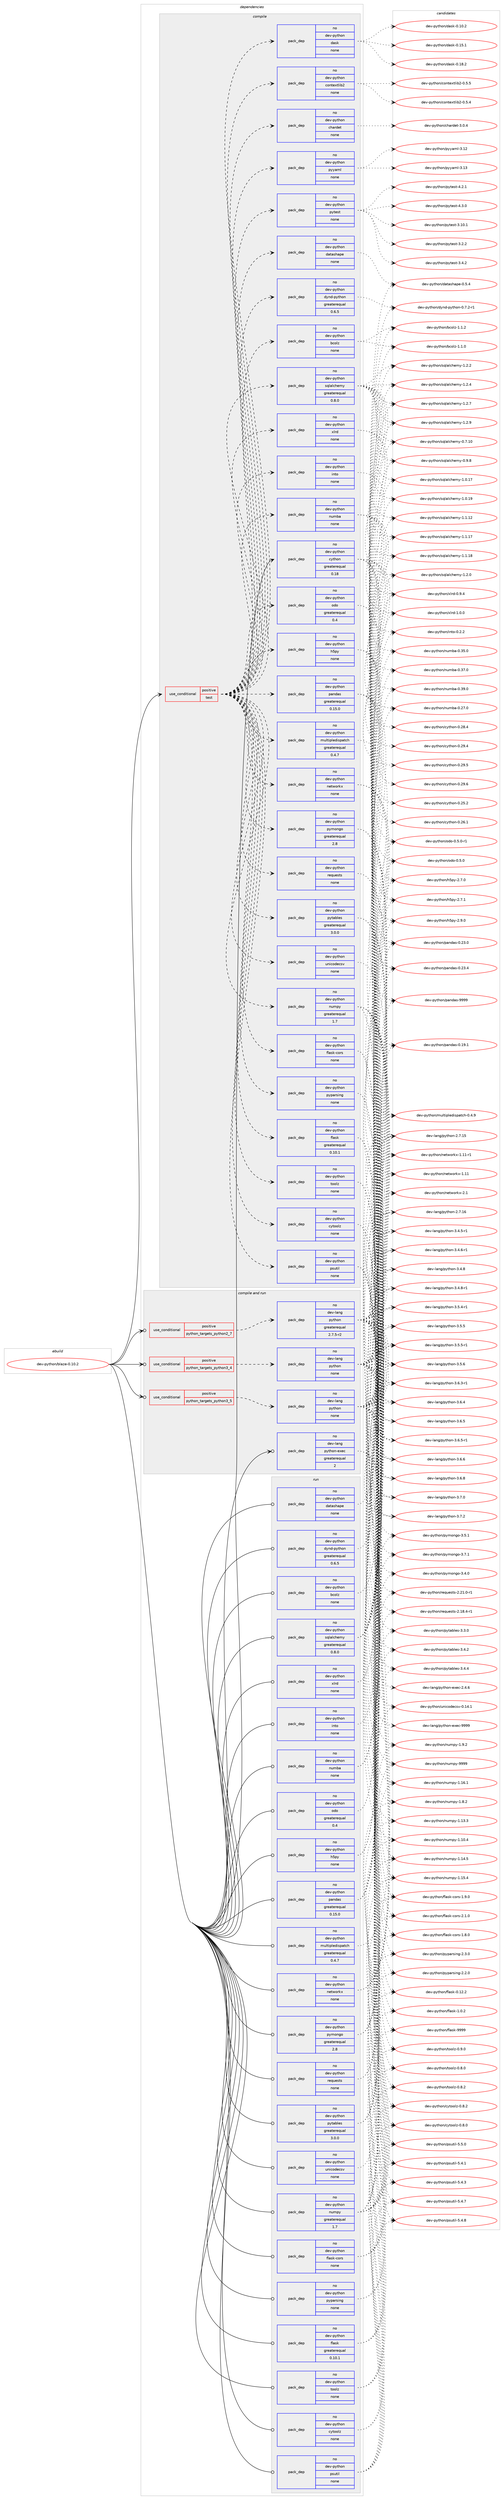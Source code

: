 digraph prolog {

# *************
# Graph options
# *************

newrank=true;
concentrate=true;
compound=true;
graph [rankdir=LR,fontname=Helvetica,fontsize=10,ranksep=1.5];#, ranksep=2.5, nodesep=0.2];
edge  [arrowhead=vee];
node  [fontname=Helvetica,fontsize=10];

# **********
# The ebuild
# **********

subgraph cluster_leftcol {
color=gray;
rank=same;
label=<<i>ebuild</i>>;
id [label="dev-python/blaze-0.10.2", color=red, width=4, href="../dev-python/blaze-0.10.2.svg"];
}

# ****************
# The dependencies
# ****************

subgraph cluster_midcol {
color=gray;
label=<<i>dependencies</i>>;
subgraph cluster_compile {
fillcolor="#eeeeee";
style=filled;
label=<<i>compile</i>>;
subgraph cond371693 {
dependency1401150 [label=<<TABLE BORDER="0" CELLBORDER="1" CELLSPACING="0" CELLPADDING="4"><TR><TD ROWSPAN="3" CELLPADDING="10">use_conditional</TD></TR><TR><TD>positive</TD></TR><TR><TD>test</TD></TR></TABLE>>, shape=none, color=red];
subgraph pack1006229 {
dependency1401151 [label=<<TABLE BORDER="0" CELLBORDER="1" CELLSPACING="0" CELLPADDING="4" WIDTH="220"><TR><TD ROWSPAN="6" CELLPADDING="30">pack_dep</TD></TR><TR><TD WIDTH="110">no</TD></TR><TR><TD>dev-python</TD></TR><TR><TD>datashape</TD></TR><TR><TD>none</TD></TR><TR><TD></TD></TR></TABLE>>, shape=none, color=blue];
}
dependency1401150:e -> dependency1401151:w [weight=20,style="dashed",arrowhead="vee"];
subgraph pack1006230 {
dependency1401152 [label=<<TABLE BORDER="0" CELLBORDER="1" CELLSPACING="0" CELLPADDING="4" WIDTH="220"><TR><TD ROWSPAN="6" CELLPADDING="30">pack_dep</TD></TR><TR><TD WIDTH="110">no</TD></TR><TR><TD>dev-python</TD></TR><TR><TD>dynd-python</TD></TR><TR><TD>greaterequal</TD></TR><TR><TD>0.6.5</TD></TR></TABLE>>, shape=none, color=blue];
}
dependency1401150:e -> dependency1401152:w [weight=20,style="dashed",arrowhead="vee"];
subgraph pack1006231 {
dependency1401153 [label=<<TABLE BORDER="0" CELLBORDER="1" CELLSPACING="0" CELLPADDING="4" WIDTH="220"><TR><TD ROWSPAN="6" CELLPADDING="30">pack_dep</TD></TR><TR><TD WIDTH="110">no</TD></TR><TR><TD>dev-python</TD></TR><TR><TD>numpy</TD></TR><TR><TD>greaterequal</TD></TR><TR><TD>1.7</TD></TR></TABLE>>, shape=none, color=blue];
}
dependency1401150:e -> dependency1401153:w [weight=20,style="dashed",arrowhead="vee"];
subgraph pack1006232 {
dependency1401154 [label=<<TABLE BORDER="0" CELLBORDER="1" CELLSPACING="0" CELLPADDING="4" WIDTH="220"><TR><TD ROWSPAN="6" CELLPADDING="30">pack_dep</TD></TR><TR><TD WIDTH="110">no</TD></TR><TR><TD>dev-python</TD></TR><TR><TD>pyparsing</TD></TR><TR><TD>none</TD></TR><TR><TD></TD></TR></TABLE>>, shape=none, color=blue];
}
dependency1401150:e -> dependency1401154:w [weight=20,style="dashed",arrowhead="vee"];
subgraph pack1006233 {
dependency1401155 [label=<<TABLE BORDER="0" CELLBORDER="1" CELLSPACING="0" CELLPADDING="4" WIDTH="220"><TR><TD ROWSPAN="6" CELLPADDING="30">pack_dep</TD></TR><TR><TD WIDTH="110">no</TD></TR><TR><TD>dev-python</TD></TR><TR><TD>toolz</TD></TR><TR><TD>none</TD></TR><TR><TD></TD></TR></TABLE>>, shape=none, color=blue];
}
dependency1401150:e -> dependency1401155:w [weight=20,style="dashed",arrowhead="vee"];
subgraph pack1006234 {
dependency1401156 [label=<<TABLE BORDER="0" CELLBORDER="1" CELLSPACING="0" CELLPADDING="4" WIDTH="220"><TR><TD ROWSPAN="6" CELLPADDING="30">pack_dep</TD></TR><TR><TD WIDTH="110">no</TD></TR><TR><TD>dev-python</TD></TR><TR><TD>cytoolz</TD></TR><TR><TD>none</TD></TR><TR><TD></TD></TR></TABLE>>, shape=none, color=blue];
}
dependency1401150:e -> dependency1401156:w [weight=20,style="dashed",arrowhead="vee"];
subgraph pack1006235 {
dependency1401157 [label=<<TABLE BORDER="0" CELLBORDER="1" CELLSPACING="0" CELLPADDING="4" WIDTH="220"><TR><TD ROWSPAN="6" CELLPADDING="30">pack_dep</TD></TR><TR><TD WIDTH="110">no</TD></TR><TR><TD>dev-python</TD></TR><TR><TD>pandas</TD></TR><TR><TD>greaterequal</TD></TR><TR><TD>0.15.0</TD></TR></TABLE>>, shape=none, color=blue];
}
dependency1401150:e -> dependency1401157:w [weight=20,style="dashed",arrowhead="vee"];
subgraph pack1006236 {
dependency1401158 [label=<<TABLE BORDER="0" CELLBORDER="1" CELLSPACING="0" CELLPADDING="4" WIDTH="220"><TR><TD ROWSPAN="6" CELLPADDING="30">pack_dep</TD></TR><TR><TD WIDTH="110">no</TD></TR><TR><TD>dev-python</TD></TR><TR><TD>h5py</TD></TR><TR><TD>none</TD></TR><TR><TD></TD></TR></TABLE>>, shape=none, color=blue];
}
dependency1401150:e -> dependency1401158:w [weight=20,style="dashed",arrowhead="vee"];
subgraph pack1006237 {
dependency1401159 [label=<<TABLE BORDER="0" CELLBORDER="1" CELLSPACING="0" CELLPADDING="4" WIDTH="220"><TR><TD ROWSPAN="6" CELLPADDING="30">pack_dep</TD></TR><TR><TD WIDTH="110">no</TD></TR><TR><TD>dev-python</TD></TR><TR><TD>unicodecsv</TD></TR><TR><TD>none</TD></TR><TR><TD></TD></TR></TABLE>>, shape=none, color=blue];
}
dependency1401150:e -> dependency1401159:w [weight=20,style="dashed",arrowhead="vee"];
subgraph pack1006238 {
dependency1401160 [label=<<TABLE BORDER="0" CELLBORDER="1" CELLSPACING="0" CELLPADDING="4" WIDTH="220"><TR><TD ROWSPAN="6" CELLPADDING="30">pack_dep</TD></TR><TR><TD WIDTH="110">no</TD></TR><TR><TD>dev-python</TD></TR><TR><TD>multipledispatch</TD></TR><TR><TD>greaterequal</TD></TR><TR><TD>0.4.7</TD></TR></TABLE>>, shape=none, color=blue];
}
dependency1401150:e -> dependency1401160:w [weight=20,style="dashed",arrowhead="vee"];
subgraph pack1006239 {
dependency1401161 [label=<<TABLE BORDER="0" CELLBORDER="1" CELLSPACING="0" CELLPADDING="4" WIDTH="220"><TR><TD ROWSPAN="6" CELLPADDING="30">pack_dep</TD></TR><TR><TD WIDTH="110">no</TD></TR><TR><TD>dev-python</TD></TR><TR><TD>requests</TD></TR><TR><TD>none</TD></TR><TR><TD></TD></TR></TABLE>>, shape=none, color=blue];
}
dependency1401150:e -> dependency1401161:w [weight=20,style="dashed",arrowhead="vee"];
subgraph pack1006240 {
dependency1401162 [label=<<TABLE BORDER="0" CELLBORDER="1" CELLSPACING="0" CELLPADDING="4" WIDTH="220"><TR><TD ROWSPAN="6" CELLPADDING="30">pack_dep</TD></TR><TR><TD WIDTH="110">no</TD></TR><TR><TD>dev-python</TD></TR><TR><TD>flask</TD></TR><TR><TD>greaterequal</TD></TR><TR><TD>0.10.1</TD></TR></TABLE>>, shape=none, color=blue];
}
dependency1401150:e -> dependency1401162:w [weight=20,style="dashed",arrowhead="vee"];
subgraph pack1006241 {
dependency1401163 [label=<<TABLE BORDER="0" CELLBORDER="1" CELLSPACING="0" CELLPADDING="4" WIDTH="220"><TR><TD ROWSPAN="6" CELLPADDING="30">pack_dep</TD></TR><TR><TD WIDTH="110">no</TD></TR><TR><TD>dev-python</TD></TR><TR><TD>flask-cors</TD></TR><TR><TD>none</TD></TR><TR><TD></TD></TR></TABLE>>, shape=none, color=blue];
}
dependency1401150:e -> dependency1401163:w [weight=20,style="dashed",arrowhead="vee"];
subgraph pack1006242 {
dependency1401164 [label=<<TABLE BORDER="0" CELLBORDER="1" CELLSPACING="0" CELLPADDING="4" WIDTH="220"><TR><TD ROWSPAN="6" CELLPADDING="30">pack_dep</TD></TR><TR><TD WIDTH="110">no</TD></TR><TR><TD>dev-python</TD></TR><TR><TD>sqlalchemy</TD></TR><TR><TD>greaterequal</TD></TR><TR><TD>0.8.0</TD></TR></TABLE>>, shape=none, color=blue];
}
dependency1401150:e -> dependency1401164:w [weight=20,style="dashed",arrowhead="vee"];
subgraph pack1006243 {
dependency1401165 [label=<<TABLE BORDER="0" CELLBORDER="1" CELLSPACING="0" CELLPADDING="4" WIDTH="220"><TR><TD ROWSPAN="6" CELLPADDING="30">pack_dep</TD></TR><TR><TD WIDTH="110">no</TD></TR><TR><TD>dev-python</TD></TR><TR><TD>pytables</TD></TR><TR><TD>greaterequal</TD></TR><TR><TD>3.0.0</TD></TR></TABLE>>, shape=none, color=blue];
}
dependency1401150:e -> dependency1401165:w [weight=20,style="dashed",arrowhead="vee"];
subgraph pack1006244 {
dependency1401166 [label=<<TABLE BORDER="0" CELLBORDER="1" CELLSPACING="0" CELLPADDING="4" WIDTH="220"><TR><TD ROWSPAN="6" CELLPADDING="30">pack_dep</TD></TR><TR><TD WIDTH="110">no</TD></TR><TR><TD>dev-python</TD></TR><TR><TD>pymongo</TD></TR><TR><TD>greaterequal</TD></TR><TR><TD>2.8</TD></TR></TABLE>>, shape=none, color=blue];
}
dependency1401150:e -> dependency1401166:w [weight=20,style="dashed",arrowhead="vee"];
subgraph pack1006245 {
dependency1401167 [label=<<TABLE BORDER="0" CELLBORDER="1" CELLSPACING="0" CELLPADDING="4" WIDTH="220"><TR><TD ROWSPAN="6" CELLPADDING="30">pack_dep</TD></TR><TR><TD WIDTH="110">no</TD></TR><TR><TD>dev-python</TD></TR><TR><TD>xlrd</TD></TR><TR><TD>none</TD></TR><TR><TD></TD></TR></TABLE>>, shape=none, color=blue];
}
dependency1401150:e -> dependency1401167:w [weight=20,style="dashed",arrowhead="vee"];
subgraph pack1006246 {
dependency1401168 [label=<<TABLE BORDER="0" CELLBORDER="1" CELLSPACING="0" CELLPADDING="4" WIDTH="220"><TR><TD ROWSPAN="6" CELLPADDING="30">pack_dep</TD></TR><TR><TD WIDTH="110">no</TD></TR><TR><TD>dev-python</TD></TR><TR><TD>psutil</TD></TR><TR><TD>none</TD></TR><TR><TD></TD></TR></TABLE>>, shape=none, color=blue];
}
dependency1401150:e -> dependency1401168:w [weight=20,style="dashed",arrowhead="vee"];
subgraph pack1006247 {
dependency1401169 [label=<<TABLE BORDER="0" CELLBORDER="1" CELLSPACING="0" CELLPADDING="4" WIDTH="220"><TR><TD ROWSPAN="6" CELLPADDING="30">pack_dep</TD></TR><TR><TD WIDTH="110">no</TD></TR><TR><TD>dev-python</TD></TR><TR><TD>into</TD></TR><TR><TD>none</TD></TR><TR><TD></TD></TR></TABLE>>, shape=none, color=blue];
}
dependency1401150:e -> dependency1401169:w [weight=20,style="dashed",arrowhead="vee"];
subgraph pack1006248 {
dependency1401170 [label=<<TABLE BORDER="0" CELLBORDER="1" CELLSPACING="0" CELLPADDING="4" WIDTH="220"><TR><TD ROWSPAN="6" CELLPADDING="30">pack_dep</TD></TR><TR><TD WIDTH="110">no</TD></TR><TR><TD>dev-python</TD></TR><TR><TD>networkx</TD></TR><TR><TD>none</TD></TR><TR><TD></TD></TR></TABLE>>, shape=none, color=blue];
}
dependency1401150:e -> dependency1401170:w [weight=20,style="dashed",arrowhead="vee"];
subgraph pack1006249 {
dependency1401171 [label=<<TABLE BORDER="0" CELLBORDER="1" CELLSPACING="0" CELLPADDING="4" WIDTH="220"><TR><TD ROWSPAN="6" CELLPADDING="30">pack_dep</TD></TR><TR><TD WIDTH="110">no</TD></TR><TR><TD>dev-python</TD></TR><TR><TD>numba</TD></TR><TR><TD>none</TD></TR><TR><TD></TD></TR></TABLE>>, shape=none, color=blue];
}
dependency1401150:e -> dependency1401171:w [weight=20,style="dashed",arrowhead="vee"];
subgraph pack1006250 {
dependency1401172 [label=<<TABLE BORDER="0" CELLBORDER="1" CELLSPACING="0" CELLPADDING="4" WIDTH="220"><TR><TD ROWSPAN="6" CELLPADDING="30">pack_dep</TD></TR><TR><TD WIDTH="110">no</TD></TR><TR><TD>dev-python</TD></TR><TR><TD>bcolz</TD></TR><TR><TD>none</TD></TR><TR><TD></TD></TR></TABLE>>, shape=none, color=blue];
}
dependency1401150:e -> dependency1401172:w [weight=20,style="dashed",arrowhead="vee"];
subgraph pack1006251 {
dependency1401173 [label=<<TABLE BORDER="0" CELLBORDER="1" CELLSPACING="0" CELLPADDING="4" WIDTH="220"><TR><TD ROWSPAN="6" CELLPADDING="30">pack_dep</TD></TR><TR><TD WIDTH="110">no</TD></TR><TR><TD>dev-python</TD></TR><TR><TD>odo</TD></TR><TR><TD>greaterequal</TD></TR><TR><TD>0.4</TD></TR></TABLE>>, shape=none, color=blue];
}
dependency1401150:e -> dependency1401173:w [weight=20,style="dashed",arrowhead="vee"];
subgraph pack1006252 {
dependency1401174 [label=<<TABLE BORDER="0" CELLBORDER="1" CELLSPACING="0" CELLPADDING="4" WIDTH="220"><TR><TD ROWSPAN="6" CELLPADDING="30">pack_dep</TD></TR><TR><TD WIDTH="110">no</TD></TR><TR><TD>dev-python</TD></TR><TR><TD>pytest</TD></TR><TR><TD>none</TD></TR><TR><TD></TD></TR></TABLE>>, shape=none, color=blue];
}
dependency1401150:e -> dependency1401174:w [weight=20,style="dashed",arrowhead="vee"];
subgraph pack1006253 {
dependency1401175 [label=<<TABLE BORDER="0" CELLBORDER="1" CELLSPACING="0" CELLPADDING="4" WIDTH="220"><TR><TD ROWSPAN="6" CELLPADDING="30">pack_dep</TD></TR><TR><TD WIDTH="110">no</TD></TR><TR><TD>dev-python</TD></TR><TR><TD>pyyaml</TD></TR><TR><TD>none</TD></TR><TR><TD></TD></TR></TABLE>>, shape=none, color=blue];
}
dependency1401150:e -> dependency1401175:w [weight=20,style="dashed",arrowhead="vee"];
subgraph pack1006254 {
dependency1401176 [label=<<TABLE BORDER="0" CELLBORDER="1" CELLSPACING="0" CELLPADDING="4" WIDTH="220"><TR><TD ROWSPAN="6" CELLPADDING="30">pack_dep</TD></TR><TR><TD WIDTH="110">no</TD></TR><TR><TD>dev-python</TD></TR><TR><TD>chardet</TD></TR><TR><TD>none</TD></TR><TR><TD></TD></TR></TABLE>>, shape=none, color=blue];
}
dependency1401150:e -> dependency1401176:w [weight=20,style="dashed",arrowhead="vee"];
subgraph pack1006255 {
dependency1401177 [label=<<TABLE BORDER="0" CELLBORDER="1" CELLSPACING="0" CELLPADDING="4" WIDTH="220"><TR><TD ROWSPAN="6" CELLPADDING="30">pack_dep</TD></TR><TR><TD WIDTH="110">no</TD></TR><TR><TD>dev-python</TD></TR><TR><TD>contextlib2</TD></TR><TR><TD>none</TD></TR><TR><TD></TD></TR></TABLE>>, shape=none, color=blue];
}
dependency1401150:e -> dependency1401177:w [weight=20,style="dashed",arrowhead="vee"];
subgraph pack1006256 {
dependency1401178 [label=<<TABLE BORDER="0" CELLBORDER="1" CELLSPACING="0" CELLPADDING="4" WIDTH="220"><TR><TD ROWSPAN="6" CELLPADDING="30">pack_dep</TD></TR><TR><TD WIDTH="110">no</TD></TR><TR><TD>dev-python</TD></TR><TR><TD>dask</TD></TR><TR><TD>none</TD></TR><TR><TD></TD></TR></TABLE>>, shape=none, color=blue];
}
dependency1401150:e -> dependency1401178:w [weight=20,style="dashed",arrowhead="vee"];
}
id:e -> dependency1401150:w [weight=20,style="solid",arrowhead="vee"];
subgraph pack1006257 {
dependency1401179 [label=<<TABLE BORDER="0" CELLBORDER="1" CELLSPACING="0" CELLPADDING="4" WIDTH="220"><TR><TD ROWSPAN="6" CELLPADDING="30">pack_dep</TD></TR><TR><TD WIDTH="110">no</TD></TR><TR><TD>dev-python</TD></TR><TR><TD>cython</TD></TR><TR><TD>greaterequal</TD></TR><TR><TD>0.18</TD></TR></TABLE>>, shape=none, color=blue];
}
id:e -> dependency1401179:w [weight=20,style="solid",arrowhead="vee"];
}
subgraph cluster_compileandrun {
fillcolor="#eeeeee";
style=filled;
label=<<i>compile and run</i>>;
subgraph cond371694 {
dependency1401180 [label=<<TABLE BORDER="0" CELLBORDER="1" CELLSPACING="0" CELLPADDING="4"><TR><TD ROWSPAN="3" CELLPADDING="10">use_conditional</TD></TR><TR><TD>positive</TD></TR><TR><TD>python_targets_python2_7</TD></TR></TABLE>>, shape=none, color=red];
subgraph pack1006258 {
dependency1401181 [label=<<TABLE BORDER="0" CELLBORDER="1" CELLSPACING="0" CELLPADDING="4" WIDTH="220"><TR><TD ROWSPAN="6" CELLPADDING="30">pack_dep</TD></TR><TR><TD WIDTH="110">no</TD></TR><TR><TD>dev-lang</TD></TR><TR><TD>python</TD></TR><TR><TD>greaterequal</TD></TR><TR><TD>2.7.5-r2</TD></TR></TABLE>>, shape=none, color=blue];
}
dependency1401180:e -> dependency1401181:w [weight=20,style="dashed",arrowhead="vee"];
}
id:e -> dependency1401180:w [weight=20,style="solid",arrowhead="odotvee"];
subgraph cond371695 {
dependency1401182 [label=<<TABLE BORDER="0" CELLBORDER="1" CELLSPACING="0" CELLPADDING="4"><TR><TD ROWSPAN="3" CELLPADDING="10">use_conditional</TD></TR><TR><TD>positive</TD></TR><TR><TD>python_targets_python3_4</TD></TR></TABLE>>, shape=none, color=red];
subgraph pack1006259 {
dependency1401183 [label=<<TABLE BORDER="0" CELLBORDER="1" CELLSPACING="0" CELLPADDING="4" WIDTH="220"><TR><TD ROWSPAN="6" CELLPADDING="30">pack_dep</TD></TR><TR><TD WIDTH="110">no</TD></TR><TR><TD>dev-lang</TD></TR><TR><TD>python</TD></TR><TR><TD>none</TD></TR><TR><TD></TD></TR></TABLE>>, shape=none, color=blue];
}
dependency1401182:e -> dependency1401183:w [weight=20,style="dashed",arrowhead="vee"];
}
id:e -> dependency1401182:w [weight=20,style="solid",arrowhead="odotvee"];
subgraph cond371696 {
dependency1401184 [label=<<TABLE BORDER="0" CELLBORDER="1" CELLSPACING="0" CELLPADDING="4"><TR><TD ROWSPAN="3" CELLPADDING="10">use_conditional</TD></TR><TR><TD>positive</TD></TR><TR><TD>python_targets_python3_5</TD></TR></TABLE>>, shape=none, color=red];
subgraph pack1006260 {
dependency1401185 [label=<<TABLE BORDER="0" CELLBORDER="1" CELLSPACING="0" CELLPADDING="4" WIDTH="220"><TR><TD ROWSPAN="6" CELLPADDING="30">pack_dep</TD></TR><TR><TD WIDTH="110">no</TD></TR><TR><TD>dev-lang</TD></TR><TR><TD>python</TD></TR><TR><TD>none</TD></TR><TR><TD></TD></TR></TABLE>>, shape=none, color=blue];
}
dependency1401184:e -> dependency1401185:w [weight=20,style="dashed",arrowhead="vee"];
}
id:e -> dependency1401184:w [weight=20,style="solid",arrowhead="odotvee"];
subgraph pack1006261 {
dependency1401186 [label=<<TABLE BORDER="0" CELLBORDER="1" CELLSPACING="0" CELLPADDING="4" WIDTH="220"><TR><TD ROWSPAN="6" CELLPADDING="30">pack_dep</TD></TR><TR><TD WIDTH="110">no</TD></TR><TR><TD>dev-lang</TD></TR><TR><TD>python-exec</TD></TR><TR><TD>greaterequal</TD></TR><TR><TD>2</TD></TR></TABLE>>, shape=none, color=blue];
}
id:e -> dependency1401186:w [weight=20,style="solid",arrowhead="odotvee"];
}
subgraph cluster_run {
fillcolor="#eeeeee";
style=filled;
label=<<i>run</i>>;
subgraph pack1006262 {
dependency1401187 [label=<<TABLE BORDER="0" CELLBORDER="1" CELLSPACING="0" CELLPADDING="4" WIDTH="220"><TR><TD ROWSPAN="6" CELLPADDING="30">pack_dep</TD></TR><TR><TD WIDTH="110">no</TD></TR><TR><TD>dev-python</TD></TR><TR><TD>bcolz</TD></TR><TR><TD>none</TD></TR><TR><TD></TD></TR></TABLE>>, shape=none, color=blue];
}
id:e -> dependency1401187:w [weight=20,style="solid",arrowhead="odot"];
subgraph pack1006263 {
dependency1401188 [label=<<TABLE BORDER="0" CELLBORDER="1" CELLSPACING="0" CELLPADDING="4" WIDTH="220"><TR><TD ROWSPAN="6" CELLPADDING="30">pack_dep</TD></TR><TR><TD WIDTH="110">no</TD></TR><TR><TD>dev-python</TD></TR><TR><TD>cytoolz</TD></TR><TR><TD>none</TD></TR><TR><TD></TD></TR></TABLE>>, shape=none, color=blue];
}
id:e -> dependency1401188:w [weight=20,style="solid",arrowhead="odot"];
subgraph pack1006264 {
dependency1401189 [label=<<TABLE BORDER="0" CELLBORDER="1" CELLSPACING="0" CELLPADDING="4" WIDTH="220"><TR><TD ROWSPAN="6" CELLPADDING="30">pack_dep</TD></TR><TR><TD WIDTH="110">no</TD></TR><TR><TD>dev-python</TD></TR><TR><TD>datashape</TD></TR><TR><TD>none</TD></TR><TR><TD></TD></TR></TABLE>>, shape=none, color=blue];
}
id:e -> dependency1401189:w [weight=20,style="solid",arrowhead="odot"];
subgraph pack1006265 {
dependency1401190 [label=<<TABLE BORDER="0" CELLBORDER="1" CELLSPACING="0" CELLPADDING="4" WIDTH="220"><TR><TD ROWSPAN="6" CELLPADDING="30">pack_dep</TD></TR><TR><TD WIDTH="110">no</TD></TR><TR><TD>dev-python</TD></TR><TR><TD>dynd-python</TD></TR><TR><TD>greaterequal</TD></TR><TR><TD>0.6.5</TD></TR></TABLE>>, shape=none, color=blue];
}
id:e -> dependency1401190:w [weight=20,style="solid",arrowhead="odot"];
subgraph pack1006266 {
dependency1401191 [label=<<TABLE BORDER="0" CELLBORDER="1" CELLSPACING="0" CELLPADDING="4" WIDTH="220"><TR><TD ROWSPAN="6" CELLPADDING="30">pack_dep</TD></TR><TR><TD WIDTH="110">no</TD></TR><TR><TD>dev-python</TD></TR><TR><TD>flask</TD></TR><TR><TD>greaterequal</TD></TR><TR><TD>0.10.1</TD></TR></TABLE>>, shape=none, color=blue];
}
id:e -> dependency1401191:w [weight=20,style="solid",arrowhead="odot"];
subgraph pack1006267 {
dependency1401192 [label=<<TABLE BORDER="0" CELLBORDER="1" CELLSPACING="0" CELLPADDING="4" WIDTH="220"><TR><TD ROWSPAN="6" CELLPADDING="30">pack_dep</TD></TR><TR><TD WIDTH="110">no</TD></TR><TR><TD>dev-python</TD></TR><TR><TD>flask-cors</TD></TR><TR><TD>none</TD></TR><TR><TD></TD></TR></TABLE>>, shape=none, color=blue];
}
id:e -> dependency1401192:w [weight=20,style="solid",arrowhead="odot"];
subgraph pack1006268 {
dependency1401193 [label=<<TABLE BORDER="0" CELLBORDER="1" CELLSPACING="0" CELLPADDING="4" WIDTH="220"><TR><TD ROWSPAN="6" CELLPADDING="30">pack_dep</TD></TR><TR><TD WIDTH="110">no</TD></TR><TR><TD>dev-python</TD></TR><TR><TD>h5py</TD></TR><TR><TD>none</TD></TR><TR><TD></TD></TR></TABLE>>, shape=none, color=blue];
}
id:e -> dependency1401193:w [weight=20,style="solid",arrowhead="odot"];
subgraph pack1006269 {
dependency1401194 [label=<<TABLE BORDER="0" CELLBORDER="1" CELLSPACING="0" CELLPADDING="4" WIDTH="220"><TR><TD ROWSPAN="6" CELLPADDING="30">pack_dep</TD></TR><TR><TD WIDTH="110">no</TD></TR><TR><TD>dev-python</TD></TR><TR><TD>into</TD></TR><TR><TD>none</TD></TR><TR><TD></TD></TR></TABLE>>, shape=none, color=blue];
}
id:e -> dependency1401194:w [weight=20,style="solid",arrowhead="odot"];
subgraph pack1006270 {
dependency1401195 [label=<<TABLE BORDER="0" CELLBORDER="1" CELLSPACING="0" CELLPADDING="4" WIDTH="220"><TR><TD ROWSPAN="6" CELLPADDING="30">pack_dep</TD></TR><TR><TD WIDTH="110">no</TD></TR><TR><TD>dev-python</TD></TR><TR><TD>multipledispatch</TD></TR><TR><TD>greaterequal</TD></TR><TR><TD>0.4.7</TD></TR></TABLE>>, shape=none, color=blue];
}
id:e -> dependency1401195:w [weight=20,style="solid",arrowhead="odot"];
subgraph pack1006271 {
dependency1401196 [label=<<TABLE BORDER="0" CELLBORDER="1" CELLSPACING="0" CELLPADDING="4" WIDTH="220"><TR><TD ROWSPAN="6" CELLPADDING="30">pack_dep</TD></TR><TR><TD WIDTH="110">no</TD></TR><TR><TD>dev-python</TD></TR><TR><TD>networkx</TD></TR><TR><TD>none</TD></TR><TR><TD></TD></TR></TABLE>>, shape=none, color=blue];
}
id:e -> dependency1401196:w [weight=20,style="solid",arrowhead="odot"];
subgraph pack1006272 {
dependency1401197 [label=<<TABLE BORDER="0" CELLBORDER="1" CELLSPACING="0" CELLPADDING="4" WIDTH="220"><TR><TD ROWSPAN="6" CELLPADDING="30">pack_dep</TD></TR><TR><TD WIDTH="110">no</TD></TR><TR><TD>dev-python</TD></TR><TR><TD>numba</TD></TR><TR><TD>none</TD></TR><TR><TD></TD></TR></TABLE>>, shape=none, color=blue];
}
id:e -> dependency1401197:w [weight=20,style="solid",arrowhead="odot"];
subgraph pack1006273 {
dependency1401198 [label=<<TABLE BORDER="0" CELLBORDER="1" CELLSPACING="0" CELLPADDING="4" WIDTH="220"><TR><TD ROWSPAN="6" CELLPADDING="30">pack_dep</TD></TR><TR><TD WIDTH="110">no</TD></TR><TR><TD>dev-python</TD></TR><TR><TD>numpy</TD></TR><TR><TD>greaterequal</TD></TR><TR><TD>1.7</TD></TR></TABLE>>, shape=none, color=blue];
}
id:e -> dependency1401198:w [weight=20,style="solid",arrowhead="odot"];
subgraph pack1006274 {
dependency1401199 [label=<<TABLE BORDER="0" CELLBORDER="1" CELLSPACING="0" CELLPADDING="4" WIDTH="220"><TR><TD ROWSPAN="6" CELLPADDING="30">pack_dep</TD></TR><TR><TD WIDTH="110">no</TD></TR><TR><TD>dev-python</TD></TR><TR><TD>odo</TD></TR><TR><TD>greaterequal</TD></TR><TR><TD>0.4</TD></TR></TABLE>>, shape=none, color=blue];
}
id:e -> dependency1401199:w [weight=20,style="solid",arrowhead="odot"];
subgraph pack1006275 {
dependency1401200 [label=<<TABLE BORDER="0" CELLBORDER="1" CELLSPACING="0" CELLPADDING="4" WIDTH="220"><TR><TD ROWSPAN="6" CELLPADDING="30">pack_dep</TD></TR><TR><TD WIDTH="110">no</TD></TR><TR><TD>dev-python</TD></TR><TR><TD>pandas</TD></TR><TR><TD>greaterequal</TD></TR><TR><TD>0.15.0</TD></TR></TABLE>>, shape=none, color=blue];
}
id:e -> dependency1401200:w [weight=20,style="solid",arrowhead="odot"];
subgraph pack1006276 {
dependency1401201 [label=<<TABLE BORDER="0" CELLBORDER="1" CELLSPACING="0" CELLPADDING="4" WIDTH="220"><TR><TD ROWSPAN="6" CELLPADDING="30">pack_dep</TD></TR><TR><TD WIDTH="110">no</TD></TR><TR><TD>dev-python</TD></TR><TR><TD>psutil</TD></TR><TR><TD>none</TD></TR><TR><TD></TD></TR></TABLE>>, shape=none, color=blue];
}
id:e -> dependency1401201:w [weight=20,style="solid",arrowhead="odot"];
subgraph pack1006277 {
dependency1401202 [label=<<TABLE BORDER="0" CELLBORDER="1" CELLSPACING="0" CELLPADDING="4" WIDTH="220"><TR><TD ROWSPAN="6" CELLPADDING="30">pack_dep</TD></TR><TR><TD WIDTH="110">no</TD></TR><TR><TD>dev-python</TD></TR><TR><TD>pymongo</TD></TR><TR><TD>greaterequal</TD></TR><TR><TD>2.8</TD></TR></TABLE>>, shape=none, color=blue];
}
id:e -> dependency1401202:w [weight=20,style="solid",arrowhead="odot"];
subgraph pack1006278 {
dependency1401203 [label=<<TABLE BORDER="0" CELLBORDER="1" CELLSPACING="0" CELLPADDING="4" WIDTH="220"><TR><TD ROWSPAN="6" CELLPADDING="30">pack_dep</TD></TR><TR><TD WIDTH="110">no</TD></TR><TR><TD>dev-python</TD></TR><TR><TD>pyparsing</TD></TR><TR><TD>none</TD></TR><TR><TD></TD></TR></TABLE>>, shape=none, color=blue];
}
id:e -> dependency1401203:w [weight=20,style="solid",arrowhead="odot"];
subgraph pack1006279 {
dependency1401204 [label=<<TABLE BORDER="0" CELLBORDER="1" CELLSPACING="0" CELLPADDING="4" WIDTH="220"><TR><TD ROWSPAN="6" CELLPADDING="30">pack_dep</TD></TR><TR><TD WIDTH="110">no</TD></TR><TR><TD>dev-python</TD></TR><TR><TD>pytables</TD></TR><TR><TD>greaterequal</TD></TR><TR><TD>3.0.0</TD></TR></TABLE>>, shape=none, color=blue];
}
id:e -> dependency1401204:w [weight=20,style="solid",arrowhead="odot"];
subgraph pack1006280 {
dependency1401205 [label=<<TABLE BORDER="0" CELLBORDER="1" CELLSPACING="0" CELLPADDING="4" WIDTH="220"><TR><TD ROWSPAN="6" CELLPADDING="30">pack_dep</TD></TR><TR><TD WIDTH="110">no</TD></TR><TR><TD>dev-python</TD></TR><TR><TD>requests</TD></TR><TR><TD>none</TD></TR><TR><TD></TD></TR></TABLE>>, shape=none, color=blue];
}
id:e -> dependency1401205:w [weight=20,style="solid",arrowhead="odot"];
subgraph pack1006281 {
dependency1401206 [label=<<TABLE BORDER="0" CELLBORDER="1" CELLSPACING="0" CELLPADDING="4" WIDTH="220"><TR><TD ROWSPAN="6" CELLPADDING="30">pack_dep</TD></TR><TR><TD WIDTH="110">no</TD></TR><TR><TD>dev-python</TD></TR><TR><TD>sqlalchemy</TD></TR><TR><TD>greaterequal</TD></TR><TR><TD>0.8.0</TD></TR></TABLE>>, shape=none, color=blue];
}
id:e -> dependency1401206:w [weight=20,style="solid",arrowhead="odot"];
subgraph pack1006282 {
dependency1401207 [label=<<TABLE BORDER="0" CELLBORDER="1" CELLSPACING="0" CELLPADDING="4" WIDTH="220"><TR><TD ROWSPAN="6" CELLPADDING="30">pack_dep</TD></TR><TR><TD WIDTH="110">no</TD></TR><TR><TD>dev-python</TD></TR><TR><TD>toolz</TD></TR><TR><TD>none</TD></TR><TR><TD></TD></TR></TABLE>>, shape=none, color=blue];
}
id:e -> dependency1401207:w [weight=20,style="solid",arrowhead="odot"];
subgraph pack1006283 {
dependency1401208 [label=<<TABLE BORDER="0" CELLBORDER="1" CELLSPACING="0" CELLPADDING="4" WIDTH="220"><TR><TD ROWSPAN="6" CELLPADDING="30">pack_dep</TD></TR><TR><TD WIDTH="110">no</TD></TR><TR><TD>dev-python</TD></TR><TR><TD>unicodecsv</TD></TR><TR><TD>none</TD></TR><TR><TD></TD></TR></TABLE>>, shape=none, color=blue];
}
id:e -> dependency1401208:w [weight=20,style="solid",arrowhead="odot"];
subgraph pack1006284 {
dependency1401209 [label=<<TABLE BORDER="0" CELLBORDER="1" CELLSPACING="0" CELLPADDING="4" WIDTH="220"><TR><TD ROWSPAN="6" CELLPADDING="30">pack_dep</TD></TR><TR><TD WIDTH="110">no</TD></TR><TR><TD>dev-python</TD></TR><TR><TD>xlrd</TD></TR><TR><TD>none</TD></TR><TR><TD></TD></TR></TABLE>>, shape=none, color=blue];
}
id:e -> dependency1401209:w [weight=20,style="solid",arrowhead="odot"];
}
}

# **************
# The candidates
# **************

subgraph cluster_choices {
rank=same;
color=gray;
label=<<i>candidates</i>>;

subgraph choice1006229 {
color=black;
nodesep=1;
choice1001011184511212111610411111047100971169711510497112101454846534652 [label="dev-python/datashape-0.5.4", color=red, width=4,href="../dev-python/datashape-0.5.4.svg"];
dependency1401151:e -> choice1001011184511212111610411111047100971169711510497112101454846534652:w [style=dotted,weight="100"];
}
subgraph choice1006230 {
color=black;
nodesep=1;
choice1001011184511212111610411111047100121110100451121211161041111104548465546504511449 [label="dev-python/dynd-python-0.7.2-r1", color=red, width=4,href="../dev-python/dynd-python-0.7.2-r1.svg"];
dependency1401152:e -> choice1001011184511212111610411111047100121110100451121211161041111104548465546504511449:w [style=dotted,weight="100"];
}
subgraph choice1006231 {
color=black;
nodesep=1;
choice100101118451121211161041111104711011710911212145494649484652 [label="dev-python/numpy-1.10.4", color=red, width=4,href="../dev-python/numpy-1.10.4.svg"];
choice100101118451121211161041111104711011710911212145494649514651 [label="dev-python/numpy-1.13.3", color=red, width=4,href="../dev-python/numpy-1.13.3.svg"];
choice100101118451121211161041111104711011710911212145494649524653 [label="dev-python/numpy-1.14.5", color=red, width=4,href="../dev-python/numpy-1.14.5.svg"];
choice100101118451121211161041111104711011710911212145494649534652 [label="dev-python/numpy-1.15.4", color=red, width=4,href="../dev-python/numpy-1.15.4.svg"];
choice100101118451121211161041111104711011710911212145494649544649 [label="dev-python/numpy-1.16.1", color=red, width=4,href="../dev-python/numpy-1.16.1.svg"];
choice1001011184511212111610411111047110117109112121454946564650 [label="dev-python/numpy-1.8.2", color=red, width=4,href="../dev-python/numpy-1.8.2.svg"];
choice1001011184511212111610411111047110117109112121454946574650 [label="dev-python/numpy-1.9.2", color=red, width=4,href="../dev-python/numpy-1.9.2.svg"];
choice10010111845112121116104111110471101171091121214557575757 [label="dev-python/numpy-9999", color=red, width=4,href="../dev-python/numpy-9999.svg"];
dependency1401153:e -> choice100101118451121211161041111104711011710911212145494649484652:w [style=dotted,weight="100"];
dependency1401153:e -> choice100101118451121211161041111104711011710911212145494649514651:w [style=dotted,weight="100"];
dependency1401153:e -> choice100101118451121211161041111104711011710911212145494649524653:w [style=dotted,weight="100"];
dependency1401153:e -> choice100101118451121211161041111104711011710911212145494649534652:w [style=dotted,weight="100"];
dependency1401153:e -> choice100101118451121211161041111104711011710911212145494649544649:w [style=dotted,weight="100"];
dependency1401153:e -> choice1001011184511212111610411111047110117109112121454946564650:w [style=dotted,weight="100"];
dependency1401153:e -> choice1001011184511212111610411111047110117109112121454946574650:w [style=dotted,weight="100"];
dependency1401153:e -> choice10010111845112121116104111110471101171091121214557575757:w [style=dotted,weight="100"];
}
subgraph choice1006232 {
color=black;
nodesep=1;
choice100101118451121211161041111104711212111297114115105110103455046504648 [label="dev-python/pyparsing-2.2.0", color=red, width=4,href="../dev-python/pyparsing-2.2.0.svg"];
choice100101118451121211161041111104711212111297114115105110103455046514648 [label="dev-python/pyparsing-2.3.0", color=red, width=4,href="../dev-python/pyparsing-2.3.0.svg"];
dependency1401154:e -> choice100101118451121211161041111104711212111297114115105110103455046504648:w [style=dotted,weight="100"];
dependency1401154:e -> choice100101118451121211161041111104711212111297114115105110103455046514648:w [style=dotted,weight="100"];
}
subgraph choice1006233 {
color=black;
nodesep=1;
choice1001011184511212111610411111047116111111108122454846564648 [label="dev-python/toolz-0.8.0", color=red, width=4,href="../dev-python/toolz-0.8.0.svg"];
choice1001011184511212111610411111047116111111108122454846564650 [label="dev-python/toolz-0.8.2", color=red, width=4,href="../dev-python/toolz-0.8.2.svg"];
choice1001011184511212111610411111047116111111108122454846574648 [label="dev-python/toolz-0.9.0", color=red, width=4,href="../dev-python/toolz-0.9.0.svg"];
dependency1401155:e -> choice1001011184511212111610411111047116111111108122454846564648:w [style=dotted,weight="100"];
dependency1401155:e -> choice1001011184511212111610411111047116111111108122454846564650:w [style=dotted,weight="100"];
dependency1401155:e -> choice1001011184511212111610411111047116111111108122454846574648:w [style=dotted,weight="100"];
}
subgraph choice1006234 {
color=black;
nodesep=1;
choice100101118451121211161041111104799121116111111108122454846564648 [label="dev-python/cytoolz-0.8.0", color=red, width=4,href="../dev-python/cytoolz-0.8.0.svg"];
choice100101118451121211161041111104799121116111111108122454846564650 [label="dev-python/cytoolz-0.8.2", color=red, width=4,href="../dev-python/cytoolz-0.8.2.svg"];
dependency1401156:e -> choice100101118451121211161041111104799121116111111108122454846564648:w [style=dotted,weight="100"];
dependency1401156:e -> choice100101118451121211161041111104799121116111111108122454846564650:w [style=dotted,weight="100"];
}
subgraph choice1006235 {
color=black;
nodesep=1;
choice1001011184511212111610411111047112971101009711545484649574649 [label="dev-python/pandas-0.19.1", color=red, width=4,href="../dev-python/pandas-0.19.1.svg"];
choice1001011184511212111610411111047112971101009711545484650514648 [label="dev-python/pandas-0.23.0", color=red, width=4,href="../dev-python/pandas-0.23.0.svg"];
choice1001011184511212111610411111047112971101009711545484650514652 [label="dev-python/pandas-0.23.4", color=red, width=4,href="../dev-python/pandas-0.23.4.svg"];
choice100101118451121211161041111104711297110100971154557575757 [label="dev-python/pandas-9999", color=red, width=4,href="../dev-python/pandas-9999.svg"];
dependency1401157:e -> choice1001011184511212111610411111047112971101009711545484649574649:w [style=dotted,weight="100"];
dependency1401157:e -> choice1001011184511212111610411111047112971101009711545484650514648:w [style=dotted,weight="100"];
dependency1401157:e -> choice1001011184511212111610411111047112971101009711545484650514652:w [style=dotted,weight="100"];
dependency1401157:e -> choice100101118451121211161041111104711297110100971154557575757:w [style=dotted,weight="100"];
}
subgraph choice1006236 {
color=black;
nodesep=1;
choice100101118451121211161041111104710453112121455046554648 [label="dev-python/h5py-2.7.0", color=red, width=4,href="../dev-python/h5py-2.7.0.svg"];
choice100101118451121211161041111104710453112121455046554649 [label="dev-python/h5py-2.7.1", color=red, width=4,href="../dev-python/h5py-2.7.1.svg"];
choice100101118451121211161041111104710453112121455046574648 [label="dev-python/h5py-2.9.0", color=red, width=4,href="../dev-python/h5py-2.9.0.svg"];
dependency1401158:e -> choice100101118451121211161041111104710453112121455046554648:w [style=dotted,weight="100"];
dependency1401158:e -> choice100101118451121211161041111104710453112121455046554649:w [style=dotted,weight="100"];
dependency1401158:e -> choice100101118451121211161041111104710453112121455046574648:w [style=dotted,weight="100"];
}
subgraph choice1006237 {
color=black;
nodesep=1;
choice1001011184511212111610411111047117110105991111001019911511845484649524649 [label="dev-python/unicodecsv-0.14.1", color=red, width=4,href="../dev-python/unicodecsv-0.14.1.svg"];
dependency1401159:e -> choice1001011184511212111610411111047117110105991111001019911511845484649524649:w [style=dotted,weight="100"];
}
subgraph choice1006238 {
color=black;
nodesep=1;
choice10010111845112121116104111110471091171081161051121081011001051151129711699104454846524657 [label="dev-python/multipledispatch-0.4.9", color=red, width=4,href="../dev-python/multipledispatch-0.4.9.svg"];
dependency1401160:e -> choice10010111845112121116104111110471091171081161051121081011001051151129711699104454846524657:w [style=dotted,weight="100"];
}
subgraph choice1006239 {
color=black;
nodesep=1;
choice1001011184511212111610411111047114101113117101115116115455046495646524511449 [label="dev-python/requests-2.18.4-r1", color=red, width=4,href="../dev-python/requests-2.18.4-r1.svg"];
choice1001011184511212111610411111047114101113117101115116115455046504946484511449 [label="dev-python/requests-2.21.0-r1", color=red, width=4,href="../dev-python/requests-2.21.0-r1.svg"];
dependency1401161:e -> choice1001011184511212111610411111047114101113117101115116115455046495646524511449:w [style=dotted,weight="100"];
dependency1401161:e -> choice1001011184511212111610411111047114101113117101115116115455046504946484511449:w [style=dotted,weight="100"];
}
subgraph choice1006240 {
color=black;
nodesep=1;
choice10010111845112121116104111110471021089711510745484649504650 [label="dev-python/flask-0.12.2", color=red, width=4,href="../dev-python/flask-0.12.2.svg"];
choice100101118451121211161041111104710210897115107454946484650 [label="dev-python/flask-1.0.2", color=red, width=4,href="../dev-python/flask-1.0.2.svg"];
choice1001011184511212111610411111047102108971151074557575757 [label="dev-python/flask-9999", color=red, width=4,href="../dev-python/flask-9999.svg"];
dependency1401162:e -> choice10010111845112121116104111110471021089711510745484649504650:w [style=dotted,weight="100"];
dependency1401162:e -> choice100101118451121211161041111104710210897115107454946484650:w [style=dotted,weight="100"];
dependency1401162:e -> choice1001011184511212111610411111047102108971151074557575757:w [style=dotted,weight="100"];
}
subgraph choice1006241 {
color=black;
nodesep=1;
choice1001011184511212111610411111047102108971151074599111114115454946564648 [label="dev-python/flask-cors-1.8.0", color=red, width=4,href="../dev-python/flask-cors-1.8.0.svg"];
choice1001011184511212111610411111047102108971151074599111114115454946574648 [label="dev-python/flask-cors-1.9.0", color=red, width=4,href="../dev-python/flask-cors-1.9.0.svg"];
choice1001011184511212111610411111047102108971151074599111114115455046494648 [label="dev-python/flask-cors-2.1.0", color=red, width=4,href="../dev-python/flask-cors-2.1.0.svg"];
dependency1401163:e -> choice1001011184511212111610411111047102108971151074599111114115454946564648:w [style=dotted,weight="100"];
dependency1401163:e -> choice1001011184511212111610411111047102108971151074599111114115454946574648:w [style=dotted,weight="100"];
dependency1401163:e -> choice1001011184511212111610411111047102108971151074599111114115455046494648:w [style=dotted,weight="100"];
}
subgraph choice1006242 {
color=black;
nodesep=1;
choice1001011184511212111610411111047115113108971089910410110912145484655464948 [label="dev-python/sqlalchemy-0.7.10", color=red, width=4,href="../dev-python/sqlalchemy-0.7.10.svg"];
choice10010111845112121116104111110471151131089710899104101109121454846574656 [label="dev-python/sqlalchemy-0.9.8", color=red, width=4,href="../dev-python/sqlalchemy-0.9.8.svg"];
choice1001011184511212111610411111047115113108971089910410110912145494648464955 [label="dev-python/sqlalchemy-1.0.17", color=red, width=4,href="../dev-python/sqlalchemy-1.0.17.svg"];
choice1001011184511212111610411111047115113108971089910410110912145494648464957 [label="dev-python/sqlalchemy-1.0.19", color=red, width=4,href="../dev-python/sqlalchemy-1.0.19.svg"];
choice1001011184511212111610411111047115113108971089910410110912145494649464950 [label="dev-python/sqlalchemy-1.1.12", color=red, width=4,href="../dev-python/sqlalchemy-1.1.12.svg"];
choice1001011184511212111610411111047115113108971089910410110912145494649464955 [label="dev-python/sqlalchemy-1.1.17", color=red, width=4,href="../dev-python/sqlalchemy-1.1.17.svg"];
choice1001011184511212111610411111047115113108971089910410110912145494649464956 [label="dev-python/sqlalchemy-1.1.18", color=red, width=4,href="../dev-python/sqlalchemy-1.1.18.svg"];
choice10010111845112121116104111110471151131089710899104101109121454946504648 [label="dev-python/sqlalchemy-1.2.0", color=red, width=4,href="../dev-python/sqlalchemy-1.2.0.svg"];
choice10010111845112121116104111110471151131089710899104101109121454946504650 [label="dev-python/sqlalchemy-1.2.2", color=red, width=4,href="../dev-python/sqlalchemy-1.2.2.svg"];
choice10010111845112121116104111110471151131089710899104101109121454946504652 [label="dev-python/sqlalchemy-1.2.4", color=red, width=4,href="../dev-python/sqlalchemy-1.2.4.svg"];
choice10010111845112121116104111110471151131089710899104101109121454946504655 [label="dev-python/sqlalchemy-1.2.7", color=red, width=4,href="../dev-python/sqlalchemy-1.2.7.svg"];
choice10010111845112121116104111110471151131089710899104101109121454946504657 [label="dev-python/sqlalchemy-1.2.9", color=red, width=4,href="../dev-python/sqlalchemy-1.2.9.svg"];
dependency1401164:e -> choice1001011184511212111610411111047115113108971089910410110912145484655464948:w [style=dotted,weight="100"];
dependency1401164:e -> choice10010111845112121116104111110471151131089710899104101109121454846574656:w [style=dotted,weight="100"];
dependency1401164:e -> choice1001011184511212111610411111047115113108971089910410110912145494648464955:w [style=dotted,weight="100"];
dependency1401164:e -> choice1001011184511212111610411111047115113108971089910410110912145494648464957:w [style=dotted,weight="100"];
dependency1401164:e -> choice1001011184511212111610411111047115113108971089910410110912145494649464950:w [style=dotted,weight="100"];
dependency1401164:e -> choice1001011184511212111610411111047115113108971089910410110912145494649464955:w [style=dotted,weight="100"];
dependency1401164:e -> choice1001011184511212111610411111047115113108971089910410110912145494649464956:w [style=dotted,weight="100"];
dependency1401164:e -> choice10010111845112121116104111110471151131089710899104101109121454946504648:w [style=dotted,weight="100"];
dependency1401164:e -> choice10010111845112121116104111110471151131089710899104101109121454946504650:w [style=dotted,weight="100"];
dependency1401164:e -> choice10010111845112121116104111110471151131089710899104101109121454946504652:w [style=dotted,weight="100"];
dependency1401164:e -> choice10010111845112121116104111110471151131089710899104101109121454946504655:w [style=dotted,weight="100"];
dependency1401164:e -> choice10010111845112121116104111110471151131089710899104101109121454946504657:w [style=dotted,weight="100"];
}
subgraph choice1006243 {
color=black;
nodesep=1;
choice10010111845112121116104111110471121211169798108101115455146514648 [label="dev-python/pytables-3.3.0", color=red, width=4,href="../dev-python/pytables-3.3.0.svg"];
choice10010111845112121116104111110471121211169798108101115455146524650 [label="dev-python/pytables-3.4.2", color=red, width=4,href="../dev-python/pytables-3.4.2.svg"];
choice10010111845112121116104111110471121211169798108101115455146524652 [label="dev-python/pytables-3.4.4", color=red, width=4,href="../dev-python/pytables-3.4.4.svg"];
dependency1401165:e -> choice10010111845112121116104111110471121211169798108101115455146514648:w [style=dotted,weight="100"];
dependency1401165:e -> choice10010111845112121116104111110471121211169798108101115455146524650:w [style=dotted,weight="100"];
dependency1401165:e -> choice10010111845112121116104111110471121211169798108101115455146524652:w [style=dotted,weight="100"];
}
subgraph choice1006244 {
color=black;
nodesep=1;
choice1001011184511212111610411111047112121109111110103111455146524648 [label="dev-python/pymongo-3.4.0", color=red, width=4,href="../dev-python/pymongo-3.4.0.svg"];
choice1001011184511212111610411111047112121109111110103111455146534649 [label="dev-python/pymongo-3.5.1", color=red, width=4,href="../dev-python/pymongo-3.5.1.svg"];
choice1001011184511212111610411111047112121109111110103111455146554649 [label="dev-python/pymongo-3.7.1", color=red, width=4,href="../dev-python/pymongo-3.7.1.svg"];
dependency1401166:e -> choice1001011184511212111610411111047112121109111110103111455146524648:w [style=dotted,weight="100"];
dependency1401166:e -> choice1001011184511212111610411111047112121109111110103111455146534649:w [style=dotted,weight="100"];
dependency1401166:e -> choice1001011184511212111610411111047112121109111110103111455146554649:w [style=dotted,weight="100"];
}
subgraph choice1006245 {
color=black;
nodesep=1;
choice1001011184511212111610411111047120108114100454846574652 [label="dev-python/xlrd-0.9.4", color=red, width=4,href="../dev-python/xlrd-0.9.4.svg"];
choice1001011184511212111610411111047120108114100454946484648 [label="dev-python/xlrd-1.0.0", color=red, width=4,href="../dev-python/xlrd-1.0.0.svg"];
dependency1401167:e -> choice1001011184511212111610411111047120108114100454846574652:w [style=dotted,weight="100"];
dependency1401167:e -> choice1001011184511212111610411111047120108114100454946484648:w [style=dotted,weight="100"];
}
subgraph choice1006246 {
color=black;
nodesep=1;
choice1001011184511212111610411111047112115117116105108455346524649 [label="dev-python/psutil-5.4.1", color=red, width=4,href="../dev-python/psutil-5.4.1.svg"];
choice1001011184511212111610411111047112115117116105108455346524651 [label="dev-python/psutil-5.4.3", color=red, width=4,href="../dev-python/psutil-5.4.3.svg"];
choice1001011184511212111610411111047112115117116105108455346524655 [label="dev-python/psutil-5.4.7", color=red, width=4,href="../dev-python/psutil-5.4.7.svg"];
choice1001011184511212111610411111047112115117116105108455346524656 [label="dev-python/psutil-5.4.8", color=red, width=4,href="../dev-python/psutil-5.4.8.svg"];
choice1001011184511212111610411111047112115117116105108455346534648 [label="dev-python/psutil-5.5.0", color=red, width=4,href="../dev-python/psutil-5.5.0.svg"];
dependency1401168:e -> choice1001011184511212111610411111047112115117116105108455346524649:w [style=dotted,weight="100"];
dependency1401168:e -> choice1001011184511212111610411111047112115117116105108455346524651:w [style=dotted,weight="100"];
dependency1401168:e -> choice1001011184511212111610411111047112115117116105108455346524655:w [style=dotted,weight="100"];
dependency1401168:e -> choice1001011184511212111610411111047112115117116105108455346524656:w [style=dotted,weight="100"];
dependency1401168:e -> choice1001011184511212111610411111047112115117116105108455346534648:w [style=dotted,weight="100"];
}
subgraph choice1006247 {
color=black;
nodesep=1;
choice1001011184511212111610411111047105110116111454846504650 [label="dev-python/into-0.2.2", color=red, width=4,href="../dev-python/into-0.2.2.svg"];
dependency1401169:e -> choice1001011184511212111610411111047105110116111454846504650:w [style=dotted,weight="100"];
}
subgraph choice1006248 {
color=black;
nodesep=1;
choice10010111845112121116104111110471101011161191111141071204549464949 [label="dev-python/networkx-1.11", color=red, width=4,href="../dev-python/networkx-1.11.svg"];
choice100101118451121211161041111104711010111611911111410712045494649494511449 [label="dev-python/networkx-1.11-r1", color=red, width=4,href="../dev-python/networkx-1.11-r1.svg"];
choice100101118451121211161041111104711010111611911111410712045504649 [label="dev-python/networkx-2.1", color=red, width=4,href="../dev-python/networkx-2.1.svg"];
dependency1401170:e -> choice10010111845112121116104111110471101011161191111141071204549464949:w [style=dotted,weight="100"];
dependency1401170:e -> choice100101118451121211161041111104711010111611911111410712045494649494511449:w [style=dotted,weight="100"];
dependency1401170:e -> choice100101118451121211161041111104711010111611911111410712045504649:w [style=dotted,weight="100"];
}
subgraph choice1006249 {
color=black;
nodesep=1;
choice1001011184511212111610411111047110117109989745484650554648 [label="dev-python/numba-0.27.0", color=red, width=4,href="../dev-python/numba-0.27.0.svg"];
choice1001011184511212111610411111047110117109989745484651534648 [label="dev-python/numba-0.35.0", color=red, width=4,href="../dev-python/numba-0.35.0.svg"];
choice1001011184511212111610411111047110117109989745484651554648 [label="dev-python/numba-0.37.0", color=red, width=4,href="../dev-python/numba-0.37.0.svg"];
choice1001011184511212111610411111047110117109989745484651574648 [label="dev-python/numba-0.39.0", color=red, width=4,href="../dev-python/numba-0.39.0.svg"];
dependency1401171:e -> choice1001011184511212111610411111047110117109989745484650554648:w [style=dotted,weight="100"];
dependency1401171:e -> choice1001011184511212111610411111047110117109989745484651534648:w [style=dotted,weight="100"];
dependency1401171:e -> choice1001011184511212111610411111047110117109989745484651554648:w [style=dotted,weight="100"];
dependency1401171:e -> choice1001011184511212111610411111047110117109989745484651574648:w [style=dotted,weight="100"];
}
subgraph choice1006250 {
color=black;
nodesep=1;
choice10010111845112121116104111110479899111108122454946494648 [label="dev-python/bcolz-1.1.0", color=red, width=4,href="../dev-python/bcolz-1.1.0.svg"];
choice10010111845112121116104111110479899111108122454946494650 [label="dev-python/bcolz-1.1.2", color=red, width=4,href="../dev-python/bcolz-1.1.2.svg"];
dependency1401172:e -> choice10010111845112121116104111110479899111108122454946494648:w [style=dotted,weight="100"];
dependency1401172:e -> choice10010111845112121116104111110479899111108122454946494650:w [style=dotted,weight="100"];
}
subgraph choice1006251 {
color=black;
nodesep=1;
choice1001011184511212111610411111047111100111454846534648 [label="dev-python/odo-0.5.0", color=red, width=4,href="../dev-python/odo-0.5.0.svg"];
choice10010111845112121116104111110471111001114548465346484511449 [label="dev-python/odo-0.5.0-r1", color=red, width=4,href="../dev-python/odo-0.5.0-r1.svg"];
dependency1401173:e -> choice1001011184511212111610411111047111100111454846534648:w [style=dotted,weight="100"];
dependency1401173:e -> choice10010111845112121116104111110471111001114548465346484511449:w [style=dotted,weight="100"];
}
subgraph choice1006252 {
color=black;
nodesep=1;
choice100101118451121211161041111104711212111610111511645514649484649 [label="dev-python/pytest-3.10.1", color=red, width=4,href="../dev-python/pytest-3.10.1.svg"];
choice1001011184511212111610411111047112121116101115116455146504650 [label="dev-python/pytest-3.2.2", color=red, width=4,href="../dev-python/pytest-3.2.2.svg"];
choice1001011184511212111610411111047112121116101115116455146524650 [label="dev-python/pytest-3.4.2", color=red, width=4,href="../dev-python/pytest-3.4.2.svg"];
choice1001011184511212111610411111047112121116101115116455246504649 [label="dev-python/pytest-4.2.1", color=red, width=4,href="../dev-python/pytest-4.2.1.svg"];
choice1001011184511212111610411111047112121116101115116455246514648 [label="dev-python/pytest-4.3.0", color=red, width=4,href="../dev-python/pytest-4.3.0.svg"];
dependency1401174:e -> choice100101118451121211161041111104711212111610111511645514649484649:w [style=dotted,weight="100"];
dependency1401174:e -> choice1001011184511212111610411111047112121116101115116455146504650:w [style=dotted,weight="100"];
dependency1401174:e -> choice1001011184511212111610411111047112121116101115116455146524650:w [style=dotted,weight="100"];
dependency1401174:e -> choice1001011184511212111610411111047112121116101115116455246504649:w [style=dotted,weight="100"];
dependency1401174:e -> choice1001011184511212111610411111047112121116101115116455246514648:w [style=dotted,weight="100"];
}
subgraph choice1006253 {
color=black;
nodesep=1;
choice1001011184511212111610411111047112121121971091084551464950 [label="dev-python/pyyaml-3.12", color=red, width=4,href="../dev-python/pyyaml-3.12.svg"];
choice1001011184511212111610411111047112121121971091084551464951 [label="dev-python/pyyaml-3.13", color=red, width=4,href="../dev-python/pyyaml-3.13.svg"];
dependency1401175:e -> choice1001011184511212111610411111047112121121971091084551464950:w [style=dotted,weight="100"];
dependency1401175:e -> choice1001011184511212111610411111047112121121971091084551464951:w [style=dotted,weight="100"];
}
subgraph choice1006254 {
color=black;
nodesep=1;
choice10010111845112121116104111110479910497114100101116455146484652 [label="dev-python/chardet-3.0.4", color=red, width=4,href="../dev-python/chardet-3.0.4.svg"];
dependency1401176:e -> choice10010111845112121116104111110479910497114100101116455146484652:w [style=dotted,weight="100"];
}
subgraph choice1006255 {
color=black;
nodesep=1;
choice1001011184511212111610411111047991111101161011201161081059850454846534652 [label="dev-python/contextlib2-0.5.4", color=red, width=4,href="../dev-python/contextlib2-0.5.4.svg"];
choice1001011184511212111610411111047991111101161011201161081059850454846534653 [label="dev-python/contextlib2-0.5.5", color=red, width=4,href="../dev-python/contextlib2-0.5.5.svg"];
dependency1401177:e -> choice1001011184511212111610411111047991111101161011201161081059850454846534652:w [style=dotted,weight="100"];
dependency1401177:e -> choice1001011184511212111610411111047991111101161011201161081059850454846534653:w [style=dotted,weight="100"];
}
subgraph choice1006256 {
color=black;
nodesep=1;
choice10010111845112121116104111110471009711510745484649484650 [label="dev-python/dask-0.10.2", color=red, width=4,href="../dev-python/dask-0.10.2.svg"];
choice10010111845112121116104111110471009711510745484649534649 [label="dev-python/dask-0.15.1", color=red, width=4,href="../dev-python/dask-0.15.1.svg"];
choice10010111845112121116104111110471009711510745484649564650 [label="dev-python/dask-0.18.2", color=red, width=4,href="../dev-python/dask-0.18.2.svg"];
dependency1401178:e -> choice10010111845112121116104111110471009711510745484649484650:w [style=dotted,weight="100"];
dependency1401178:e -> choice10010111845112121116104111110471009711510745484649534649:w [style=dotted,weight="100"];
dependency1401178:e -> choice10010111845112121116104111110471009711510745484649564650:w [style=dotted,weight="100"];
}
subgraph choice1006257 {
color=black;
nodesep=1;
choice10010111845112121116104111110479912111610411111045484650534650 [label="dev-python/cython-0.25.2", color=red, width=4,href="../dev-python/cython-0.25.2.svg"];
choice10010111845112121116104111110479912111610411111045484650544649 [label="dev-python/cython-0.26.1", color=red, width=4,href="../dev-python/cython-0.26.1.svg"];
choice10010111845112121116104111110479912111610411111045484650564652 [label="dev-python/cython-0.28.4", color=red, width=4,href="../dev-python/cython-0.28.4.svg"];
choice10010111845112121116104111110479912111610411111045484650574652 [label="dev-python/cython-0.29.4", color=red, width=4,href="../dev-python/cython-0.29.4.svg"];
choice10010111845112121116104111110479912111610411111045484650574653 [label="dev-python/cython-0.29.5", color=red, width=4,href="../dev-python/cython-0.29.5.svg"];
choice10010111845112121116104111110479912111610411111045484650574654 [label="dev-python/cython-0.29.6", color=red, width=4,href="../dev-python/cython-0.29.6.svg"];
dependency1401179:e -> choice10010111845112121116104111110479912111610411111045484650534650:w [style=dotted,weight="100"];
dependency1401179:e -> choice10010111845112121116104111110479912111610411111045484650544649:w [style=dotted,weight="100"];
dependency1401179:e -> choice10010111845112121116104111110479912111610411111045484650564652:w [style=dotted,weight="100"];
dependency1401179:e -> choice10010111845112121116104111110479912111610411111045484650574652:w [style=dotted,weight="100"];
dependency1401179:e -> choice10010111845112121116104111110479912111610411111045484650574653:w [style=dotted,weight="100"];
dependency1401179:e -> choice10010111845112121116104111110479912111610411111045484650574654:w [style=dotted,weight="100"];
}
subgraph choice1006258 {
color=black;
nodesep=1;
choice10010111845108971101034711212111610411111045504655464953 [label="dev-lang/python-2.7.15", color=red, width=4,href="../dev-lang/python-2.7.15.svg"];
choice10010111845108971101034711212111610411111045504655464954 [label="dev-lang/python-2.7.16", color=red, width=4,href="../dev-lang/python-2.7.16.svg"];
choice1001011184510897110103471121211161041111104551465246534511449 [label="dev-lang/python-3.4.5-r1", color=red, width=4,href="../dev-lang/python-3.4.5-r1.svg"];
choice1001011184510897110103471121211161041111104551465246544511449 [label="dev-lang/python-3.4.6-r1", color=red, width=4,href="../dev-lang/python-3.4.6-r1.svg"];
choice100101118451089711010347112121116104111110455146524656 [label="dev-lang/python-3.4.8", color=red, width=4,href="../dev-lang/python-3.4.8.svg"];
choice1001011184510897110103471121211161041111104551465246564511449 [label="dev-lang/python-3.4.8-r1", color=red, width=4,href="../dev-lang/python-3.4.8-r1.svg"];
choice1001011184510897110103471121211161041111104551465346524511449 [label="dev-lang/python-3.5.4-r1", color=red, width=4,href="../dev-lang/python-3.5.4-r1.svg"];
choice100101118451089711010347112121116104111110455146534653 [label="dev-lang/python-3.5.5", color=red, width=4,href="../dev-lang/python-3.5.5.svg"];
choice1001011184510897110103471121211161041111104551465346534511449 [label="dev-lang/python-3.5.5-r1", color=red, width=4,href="../dev-lang/python-3.5.5-r1.svg"];
choice100101118451089711010347112121116104111110455146534654 [label="dev-lang/python-3.5.6", color=red, width=4,href="../dev-lang/python-3.5.6.svg"];
choice1001011184510897110103471121211161041111104551465446514511449 [label="dev-lang/python-3.6.3-r1", color=red, width=4,href="../dev-lang/python-3.6.3-r1.svg"];
choice100101118451089711010347112121116104111110455146544652 [label="dev-lang/python-3.6.4", color=red, width=4,href="../dev-lang/python-3.6.4.svg"];
choice100101118451089711010347112121116104111110455146544653 [label="dev-lang/python-3.6.5", color=red, width=4,href="../dev-lang/python-3.6.5.svg"];
choice1001011184510897110103471121211161041111104551465446534511449 [label="dev-lang/python-3.6.5-r1", color=red, width=4,href="../dev-lang/python-3.6.5-r1.svg"];
choice100101118451089711010347112121116104111110455146544654 [label="dev-lang/python-3.6.6", color=red, width=4,href="../dev-lang/python-3.6.6.svg"];
choice100101118451089711010347112121116104111110455146544656 [label="dev-lang/python-3.6.8", color=red, width=4,href="../dev-lang/python-3.6.8.svg"];
choice100101118451089711010347112121116104111110455146554648 [label="dev-lang/python-3.7.0", color=red, width=4,href="../dev-lang/python-3.7.0.svg"];
choice100101118451089711010347112121116104111110455146554650 [label="dev-lang/python-3.7.2", color=red, width=4,href="../dev-lang/python-3.7.2.svg"];
dependency1401181:e -> choice10010111845108971101034711212111610411111045504655464953:w [style=dotted,weight="100"];
dependency1401181:e -> choice10010111845108971101034711212111610411111045504655464954:w [style=dotted,weight="100"];
dependency1401181:e -> choice1001011184510897110103471121211161041111104551465246534511449:w [style=dotted,weight="100"];
dependency1401181:e -> choice1001011184510897110103471121211161041111104551465246544511449:w [style=dotted,weight="100"];
dependency1401181:e -> choice100101118451089711010347112121116104111110455146524656:w [style=dotted,weight="100"];
dependency1401181:e -> choice1001011184510897110103471121211161041111104551465246564511449:w [style=dotted,weight="100"];
dependency1401181:e -> choice1001011184510897110103471121211161041111104551465346524511449:w [style=dotted,weight="100"];
dependency1401181:e -> choice100101118451089711010347112121116104111110455146534653:w [style=dotted,weight="100"];
dependency1401181:e -> choice1001011184510897110103471121211161041111104551465346534511449:w [style=dotted,weight="100"];
dependency1401181:e -> choice100101118451089711010347112121116104111110455146534654:w [style=dotted,weight="100"];
dependency1401181:e -> choice1001011184510897110103471121211161041111104551465446514511449:w [style=dotted,weight="100"];
dependency1401181:e -> choice100101118451089711010347112121116104111110455146544652:w [style=dotted,weight="100"];
dependency1401181:e -> choice100101118451089711010347112121116104111110455146544653:w [style=dotted,weight="100"];
dependency1401181:e -> choice1001011184510897110103471121211161041111104551465446534511449:w [style=dotted,weight="100"];
dependency1401181:e -> choice100101118451089711010347112121116104111110455146544654:w [style=dotted,weight="100"];
dependency1401181:e -> choice100101118451089711010347112121116104111110455146544656:w [style=dotted,weight="100"];
dependency1401181:e -> choice100101118451089711010347112121116104111110455146554648:w [style=dotted,weight="100"];
dependency1401181:e -> choice100101118451089711010347112121116104111110455146554650:w [style=dotted,weight="100"];
}
subgraph choice1006259 {
color=black;
nodesep=1;
choice10010111845108971101034711212111610411111045504655464953 [label="dev-lang/python-2.7.15", color=red, width=4,href="../dev-lang/python-2.7.15.svg"];
choice10010111845108971101034711212111610411111045504655464954 [label="dev-lang/python-2.7.16", color=red, width=4,href="../dev-lang/python-2.7.16.svg"];
choice1001011184510897110103471121211161041111104551465246534511449 [label="dev-lang/python-3.4.5-r1", color=red, width=4,href="../dev-lang/python-3.4.5-r1.svg"];
choice1001011184510897110103471121211161041111104551465246544511449 [label="dev-lang/python-3.4.6-r1", color=red, width=4,href="../dev-lang/python-3.4.6-r1.svg"];
choice100101118451089711010347112121116104111110455146524656 [label="dev-lang/python-3.4.8", color=red, width=4,href="../dev-lang/python-3.4.8.svg"];
choice1001011184510897110103471121211161041111104551465246564511449 [label="dev-lang/python-3.4.8-r1", color=red, width=4,href="../dev-lang/python-3.4.8-r1.svg"];
choice1001011184510897110103471121211161041111104551465346524511449 [label="dev-lang/python-3.5.4-r1", color=red, width=4,href="../dev-lang/python-3.5.4-r1.svg"];
choice100101118451089711010347112121116104111110455146534653 [label="dev-lang/python-3.5.5", color=red, width=4,href="../dev-lang/python-3.5.5.svg"];
choice1001011184510897110103471121211161041111104551465346534511449 [label="dev-lang/python-3.5.5-r1", color=red, width=4,href="../dev-lang/python-3.5.5-r1.svg"];
choice100101118451089711010347112121116104111110455146534654 [label="dev-lang/python-3.5.6", color=red, width=4,href="../dev-lang/python-3.5.6.svg"];
choice1001011184510897110103471121211161041111104551465446514511449 [label="dev-lang/python-3.6.3-r1", color=red, width=4,href="../dev-lang/python-3.6.3-r1.svg"];
choice100101118451089711010347112121116104111110455146544652 [label="dev-lang/python-3.6.4", color=red, width=4,href="../dev-lang/python-3.6.4.svg"];
choice100101118451089711010347112121116104111110455146544653 [label="dev-lang/python-3.6.5", color=red, width=4,href="../dev-lang/python-3.6.5.svg"];
choice1001011184510897110103471121211161041111104551465446534511449 [label="dev-lang/python-3.6.5-r1", color=red, width=4,href="../dev-lang/python-3.6.5-r1.svg"];
choice100101118451089711010347112121116104111110455146544654 [label="dev-lang/python-3.6.6", color=red, width=4,href="../dev-lang/python-3.6.6.svg"];
choice100101118451089711010347112121116104111110455146544656 [label="dev-lang/python-3.6.8", color=red, width=4,href="../dev-lang/python-3.6.8.svg"];
choice100101118451089711010347112121116104111110455146554648 [label="dev-lang/python-3.7.0", color=red, width=4,href="../dev-lang/python-3.7.0.svg"];
choice100101118451089711010347112121116104111110455146554650 [label="dev-lang/python-3.7.2", color=red, width=4,href="../dev-lang/python-3.7.2.svg"];
dependency1401183:e -> choice10010111845108971101034711212111610411111045504655464953:w [style=dotted,weight="100"];
dependency1401183:e -> choice10010111845108971101034711212111610411111045504655464954:w [style=dotted,weight="100"];
dependency1401183:e -> choice1001011184510897110103471121211161041111104551465246534511449:w [style=dotted,weight="100"];
dependency1401183:e -> choice1001011184510897110103471121211161041111104551465246544511449:w [style=dotted,weight="100"];
dependency1401183:e -> choice100101118451089711010347112121116104111110455146524656:w [style=dotted,weight="100"];
dependency1401183:e -> choice1001011184510897110103471121211161041111104551465246564511449:w [style=dotted,weight="100"];
dependency1401183:e -> choice1001011184510897110103471121211161041111104551465346524511449:w [style=dotted,weight="100"];
dependency1401183:e -> choice100101118451089711010347112121116104111110455146534653:w [style=dotted,weight="100"];
dependency1401183:e -> choice1001011184510897110103471121211161041111104551465346534511449:w [style=dotted,weight="100"];
dependency1401183:e -> choice100101118451089711010347112121116104111110455146534654:w [style=dotted,weight="100"];
dependency1401183:e -> choice1001011184510897110103471121211161041111104551465446514511449:w [style=dotted,weight="100"];
dependency1401183:e -> choice100101118451089711010347112121116104111110455146544652:w [style=dotted,weight="100"];
dependency1401183:e -> choice100101118451089711010347112121116104111110455146544653:w [style=dotted,weight="100"];
dependency1401183:e -> choice1001011184510897110103471121211161041111104551465446534511449:w [style=dotted,weight="100"];
dependency1401183:e -> choice100101118451089711010347112121116104111110455146544654:w [style=dotted,weight="100"];
dependency1401183:e -> choice100101118451089711010347112121116104111110455146544656:w [style=dotted,weight="100"];
dependency1401183:e -> choice100101118451089711010347112121116104111110455146554648:w [style=dotted,weight="100"];
dependency1401183:e -> choice100101118451089711010347112121116104111110455146554650:w [style=dotted,weight="100"];
}
subgraph choice1006260 {
color=black;
nodesep=1;
choice10010111845108971101034711212111610411111045504655464953 [label="dev-lang/python-2.7.15", color=red, width=4,href="../dev-lang/python-2.7.15.svg"];
choice10010111845108971101034711212111610411111045504655464954 [label="dev-lang/python-2.7.16", color=red, width=4,href="../dev-lang/python-2.7.16.svg"];
choice1001011184510897110103471121211161041111104551465246534511449 [label="dev-lang/python-3.4.5-r1", color=red, width=4,href="../dev-lang/python-3.4.5-r1.svg"];
choice1001011184510897110103471121211161041111104551465246544511449 [label="dev-lang/python-3.4.6-r1", color=red, width=4,href="../dev-lang/python-3.4.6-r1.svg"];
choice100101118451089711010347112121116104111110455146524656 [label="dev-lang/python-3.4.8", color=red, width=4,href="../dev-lang/python-3.4.8.svg"];
choice1001011184510897110103471121211161041111104551465246564511449 [label="dev-lang/python-3.4.8-r1", color=red, width=4,href="../dev-lang/python-3.4.8-r1.svg"];
choice1001011184510897110103471121211161041111104551465346524511449 [label="dev-lang/python-3.5.4-r1", color=red, width=4,href="../dev-lang/python-3.5.4-r1.svg"];
choice100101118451089711010347112121116104111110455146534653 [label="dev-lang/python-3.5.5", color=red, width=4,href="../dev-lang/python-3.5.5.svg"];
choice1001011184510897110103471121211161041111104551465346534511449 [label="dev-lang/python-3.5.5-r1", color=red, width=4,href="../dev-lang/python-3.5.5-r1.svg"];
choice100101118451089711010347112121116104111110455146534654 [label="dev-lang/python-3.5.6", color=red, width=4,href="../dev-lang/python-3.5.6.svg"];
choice1001011184510897110103471121211161041111104551465446514511449 [label="dev-lang/python-3.6.3-r1", color=red, width=4,href="../dev-lang/python-3.6.3-r1.svg"];
choice100101118451089711010347112121116104111110455146544652 [label="dev-lang/python-3.6.4", color=red, width=4,href="../dev-lang/python-3.6.4.svg"];
choice100101118451089711010347112121116104111110455146544653 [label="dev-lang/python-3.6.5", color=red, width=4,href="../dev-lang/python-3.6.5.svg"];
choice1001011184510897110103471121211161041111104551465446534511449 [label="dev-lang/python-3.6.5-r1", color=red, width=4,href="../dev-lang/python-3.6.5-r1.svg"];
choice100101118451089711010347112121116104111110455146544654 [label="dev-lang/python-3.6.6", color=red, width=4,href="../dev-lang/python-3.6.6.svg"];
choice100101118451089711010347112121116104111110455146544656 [label="dev-lang/python-3.6.8", color=red, width=4,href="../dev-lang/python-3.6.8.svg"];
choice100101118451089711010347112121116104111110455146554648 [label="dev-lang/python-3.7.0", color=red, width=4,href="../dev-lang/python-3.7.0.svg"];
choice100101118451089711010347112121116104111110455146554650 [label="dev-lang/python-3.7.2", color=red, width=4,href="../dev-lang/python-3.7.2.svg"];
dependency1401185:e -> choice10010111845108971101034711212111610411111045504655464953:w [style=dotted,weight="100"];
dependency1401185:e -> choice10010111845108971101034711212111610411111045504655464954:w [style=dotted,weight="100"];
dependency1401185:e -> choice1001011184510897110103471121211161041111104551465246534511449:w [style=dotted,weight="100"];
dependency1401185:e -> choice1001011184510897110103471121211161041111104551465246544511449:w [style=dotted,weight="100"];
dependency1401185:e -> choice100101118451089711010347112121116104111110455146524656:w [style=dotted,weight="100"];
dependency1401185:e -> choice1001011184510897110103471121211161041111104551465246564511449:w [style=dotted,weight="100"];
dependency1401185:e -> choice1001011184510897110103471121211161041111104551465346524511449:w [style=dotted,weight="100"];
dependency1401185:e -> choice100101118451089711010347112121116104111110455146534653:w [style=dotted,weight="100"];
dependency1401185:e -> choice1001011184510897110103471121211161041111104551465346534511449:w [style=dotted,weight="100"];
dependency1401185:e -> choice100101118451089711010347112121116104111110455146534654:w [style=dotted,weight="100"];
dependency1401185:e -> choice1001011184510897110103471121211161041111104551465446514511449:w [style=dotted,weight="100"];
dependency1401185:e -> choice100101118451089711010347112121116104111110455146544652:w [style=dotted,weight="100"];
dependency1401185:e -> choice100101118451089711010347112121116104111110455146544653:w [style=dotted,weight="100"];
dependency1401185:e -> choice1001011184510897110103471121211161041111104551465446534511449:w [style=dotted,weight="100"];
dependency1401185:e -> choice100101118451089711010347112121116104111110455146544654:w [style=dotted,weight="100"];
dependency1401185:e -> choice100101118451089711010347112121116104111110455146544656:w [style=dotted,weight="100"];
dependency1401185:e -> choice100101118451089711010347112121116104111110455146554648:w [style=dotted,weight="100"];
dependency1401185:e -> choice100101118451089711010347112121116104111110455146554650:w [style=dotted,weight="100"];
}
subgraph choice1006261 {
color=black;
nodesep=1;
choice1001011184510897110103471121211161041111104510112010199455046524654 [label="dev-lang/python-exec-2.4.6", color=red, width=4,href="../dev-lang/python-exec-2.4.6.svg"];
choice10010111845108971101034711212111610411111045101120101994557575757 [label="dev-lang/python-exec-9999", color=red, width=4,href="../dev-lang/python-exec-9999.svg"];
dependency1401186:e -> choice1001011184510897110103471121211161041111104510112010199455046524654:w [style=dotted,weight="100"];
dependency1401186:e -> choice10010111845108971101034711212111610411111045101120101994557575757:w [style=dotted,weight="100"];
}
subgraph choice1006262 {
color=black;
nodesep=1;
choice10010111845112121116104111110479899111108122454946494648 [label="dev-python/bcolz-1.1.0", color=red, width=4,href="../dev-python/bcolz-1.1.0.svg"];
choice10010111845112121116104111110479899111108122454946494650 [label="dev-python/bcolz-1.1.2", color=red, width=4,href="../dev-python/bcolz-1.1.2.svg"];
dependency1401187:e -> choice10010111845112121116104111110479899111108122454946494648:w [style=dotted,weight="100"];
dependency1401187:e -> choice10010111845112121116104111110479899111108122454946494650:w [style=dotted,weight="100"];
}
subgraph choice1006263 {
color=black;
nodesep=1;
choice100101118451121211161041111104799121116111111108122454846564648 [label="dev-python/cytoolz-0.8.0", color=red, width=4,href="../dev-python/cytoolz-0.8.0.svg"];
choice100101118451121211161041111104799121116111111108122454846564650 [label="dev-python/cytoolz-0.8.2", color=red, width=4,href="../dev-python/cytoolz-0.8.2.svg"];
dependency1401188:e -> choice100101118451121211161041111104799121116111111108122454846564648:w [style=dotted,weight="100"];
dependency1401188:e -> choice100101118451121211161041111104799121116111111108122454846564650:w [style=dotted,weight="100"];
}
subgraph choice1006264 {
color=black;
nodesep=1;
choice1001011184511212111610411111047100971169711510497112101454846534652 [label="dev-python/datashape-0.5.4", color=red, width=4,href="../dev-python/datashape-0.5.4.svg"];
dependency1401189:e -> choice1001011184511212111610411111047100971169711510497112101454846534652:w [style=dotted,weight="100"];
}
subgraph choice1006265 {
color=black;
nodesep=1;
choice1001011184511212111610411111047100121110100451121211161041111104548465546504511449 [label="dev-python/dynd-python-0.7.2-r1", color=red, width=4,href="../dev-python/dynd-python-0.7.2-r1.svg"];
dependency1401190:e -> choice1001011184511212111610411111047100121110100451121211161041111104548465546504511449:w [style=dotted,weight="100"];
}
subgraph choice1006266 {
color=black;
nodesep=1;
choice10010111845112121116104111110471021089711510745484649504650 [label="dev-python/flask-0.12.2", color=red, width=4,href="../dev-python/flask-0.12.2.svg"];
choice100101118451121211161041111104710210897115107454946484650 [label="dev-python/flask-1.0.2", color=red, width=4,href="../dev-python/flask-1.0.2.svg"];
choice1001011184511212111610411111047102108971151074557575757 [label="dev-python/flask-9999", color=red, width=4,href="../dev-python/flask-9999.svg"];
dependency1401191:e -> choice10010111845112121116104111110471021089711510745484649504650:w [style=dotted,weight="100"];
dependency1401191:e -> choice100101118451121211161041111104710210897115107454946484650:w [style=dotted,weight="100"];
dependency1401191:e -> choice1001011184511212111610411111047102108971151074557575757:w [style=dotted,weight="100"];
}
subgraph choice1006267 {
color=black;
nodesep=1;
choice1001011184511212111610411111047102108971151074599111114115454946564648 [label="dev-python/flask-cors-1.8.0", color=red, width=4,href="../dev-python/flask-cors-1.8.0.svg"];
choice1001011184511212111610411111047102108971151074599111114115454946574648 [label="dev-python/flask-cors-1.9.0", color=red, width=4,href="../dev-python/flask-cors-1.9.0.svg"];
choice1001011184511212111610411111047102108971151074599111114115455046494648 [label="dev-python/flask-cors-2.1.0", color=red, width=4,href="../dev-python/flask-cors-2.1.0.svg"];
dependency1401192:e -> choice1001011184511212111610411111047102108971151074599111114115454946564648:w [style=dotted,weight="100"];
dependency1401192:e -> choice1001011184511212111610411111047102108971151074599111114115454946574648:w [style=dotted,weight="100"];
dependency1401192:e -> choice1001011184511212111610411111047102108971151074599111114115455046494648:w [style=dotted,weight="100"];
}
subgraph choice1006268 {
color=black;
nodesep=1;
choice100101118451121211161041111104710453112121455046554648 [label="dev-python/h5py-2.7.0", color=red, width=4,href="../dev-python/h5py-2.7.0.svg"];
choice100101118451121211161041111104710453112121455046554649 [label="dev-python/h5py-2.7.1", color=red, width=4,href="../dev-python/h5py-2.7.1.svg"];
choice100101118451121211161041111104710453112121455046574648 [label="dev-python/h5py-2.9.0", color=red, width=4,href="../dev-python/h5py-2.9.0.svg"];
dependency1401193:e -> choice100101118451121211161041111104710453112121455046554648:w [style=dotted,weight="100"];
dependency1401193:e -> choice100101118451121211161041111104710453112121455046554649:w [style=dotted,weight="100"];
dependency1401193:e -> choice100101118451121211161041111104710453112121455046574648:w [style=dotted,weight="100"];
}
subgraph choice1006269 {
color=black;
nodesep=1;
choice1001011184511212111610411111047105110116111454846504650 [label="dev-python/into-0.2.2", color=red, width=4,href="../dev-python/into-0.2.2.svg"];
dependency1401194:e -> choice1001011184511212111610411111047105110116111454846504650:w [style=dotted,weight="100"];
}
subgraph choice1006270 {
color=black;
nodesep=1;
choice10010111845112121116104111110471091171081161051121081011001051151129711699104454846524657 [label="dev-python/multipledispatch-0.4.9", color=red, width=4,href="../dev-python/multipledispatch-0.4.9.svg"];
dependency1401195:e -> choice10010111845112121116104111110471091171081161051121081011001051151129711699104454846524657:w [style=dotted,weight="100"];
}
subgraph choice1006271 {
color=black;
nodesep=1;
choice10010111845112121116104111110471101011161191111141071204549464949 [label="dev-python/networkx-1.11", color=red, width=4,href="../dev-python/networkx-1.11.svg"];
choice100101118451121211161041111104711010111611911111410712045494649494511449 [label="dev-python/networkx-1.11-r1", color=red, width=4,href="../dev-python/networkx-1.11-r1.svg"];
choice100101118451121211161041111104711010111611911111410712045504649 [label="dev-python/networkx-2.1", color=red, width=4,href="../dev-python/networkx-2.1.svg"];
dependency1401196:e -> choice10010111845112121116104111110471101011161191111141071204549464949:w [style=dotted,weight="100"];
dependency1401196:e -> choice100101118451121211161041111104711010111611911111410712045494649494511449:w [style=dotted,weight="100"];
dependency1401196:e -> choice100101118451121211161041111104711010111611911111410712045504649:w [style=dotted,weight="100"];
}
subgraph choice1006272 {
color=black;
nodesep=1;
choice1001011184511212111610411111047110117109989745484650554648 [label="dev-python/numba-0.27.0", color=red, width=4,href="../dev-python/numba-0.27.0.svg"];
choice1001011184511212111610411111047110117109989745484651534648 [label="dev-python/numba-0.35.0", color=red, width=4,href="../dev-python/numba-0.35.0.svg"];
choice1001011184511212111610411111047110117109989745484651554648 [label="dev-python/numba-0.37.0", color=red, width=4,href="../dev-python/numba-0.37.0.svg"];
choice1001011184511212111610411111047110117109989745484651574648 [label="dev-python/numba-0.39.0", color=red, width=4,href="../dev-python/numba-0.39.0.svg"];
dependency1401197:e -> choice1001011184511212111610411111047110117109989745484650554648:w [style=dotted,weight="100"];
dependency1401197:e -> choice1001011184511212111610411111047110117109989745484651534648:w [style=dotted,weight="100"];
dependency1401197:e -> choice1001011184511212111610411111047110117109989745484651554648:w [style=dotted,weight="100"];
dependency1401197:e -> choice1001011184511212111610411111047110117109989745484651574648:w [style=dotted,weight="100"];
}
subgraph choice1006273 {
color=black;
nodesep=1;
choice100101118451121211161041111104711011710911212145494649484652 [label="dev-python/numpy-1.10.4", color=red, width=4,href="../dev-python/numpy-1.10.4.svg"];
choice100101118451121211161041111104711011710911212145494649514651 [label="dev-python/numpy-1.13.3", color=red, width=4,href="../dev-python/numpy-1.13.3.svg"];
choice100101118451121211161041111104711011710911212145494649524653 [label="dev-python/numpy-1.14.5", color=red, width=4,href="../dev-python/numpy-1.14.5.svg"];
choice100101118451121211161041111104711011710911212145494649534652 [label="dev-python/numpy-1.15.4", color=red, width=4,href="../dev-python/numpy-1.15.4.svg"];
choice100101118451121211161041111104711011710911212145494649544649 [label="dev-python/numpy-1.16.1", color=red, width=4,href="../dev-python/numpy-1.16.1.svg"];
choice1001011184511212111610411111047110117109112121454946564650 [label="dev-python/numpy-1.8.2", color=red, width=4,href="../dev-python/numpy-1.8.2.svg"];
choice1001011184511212111610411111047110117109112121454946574650 [label="dev-python/numpy-1.9.2", color=red, width=4,href="../dev-python/numpy-1.9.2.svg"];
choice10010111845112121116104111110471101171091121214557575757 [label="dev-python/numpy-9999", color=red, width=4,href="../dev-python/numpy-9999.svg"];
dependency1401198:e -> choice100101118451121211161041111104711011710911212145494649484652:w [style=dotted,weight="100"];
dependency1401198:e -> choice100101118451121211161041111104711011710911212145494649514651:w [style=dotted,weight="100"];
dependency1401198:e -> choice100101118451121211161041111104711011710911212145494649524653:w [style=dotted,weight="100"];
dependency1401198:e -> choice100101118451121211161041111104711011710911212145494649534652:w [style=dotted,weight="100"];
dependency1401198:e -> choice100101118451121211161041111104711011710911212145494649544649:w [style=dotted,weight="100"];
dependency1401198:e -> choice1001011184511212111610411111047110117109112121454946564650:w [style=dotted,weight="100"];
dependency1401198:e -> choice1001011184511212111610411111047110117109112121454946574650:w [style=dotted,weight="100"];
dependency1401198:e -> choice10010111845112121116104111110471101171091121214557575757:w [style=dotted,weight="100"];
}
subgraph choice1006274 {
color=black;
nodesep=1;
choice1001011184511212111610411111047111100111454846534648 [label="dev-python/odo-0.5.0", color=red, width=4,href="../dev-python/odo-0.5.0.svg"];
choice10010111845112121116104111110471111001114548465346484511449 [label="dev-python/odo-0.5.0-r1", color=red, width=4,href="../dev-python/odo-0.5.0-r1.svg"];
dependency1401199:e -> choice1001011184511212111610411111047111100111454846534648:w [style=dotted,weight="100"];
dependency1401199:e -> choice10010111845112121116104111110471111001114548465346484511449:w [style=dotted,weight="100"];
}
subgraph choice1006275 {
color=black;
nodesep=1;
choice1001011184511212111610411111047112971101009711545484649574649 [label="dev-python/pandas-0.19.1", color=red, width=4,href="../dev-python/pandas-0.19.1.svg"];
choice1001011184511212111610411111047112971101009711545484650514648 [label="dev-python/pandas-0.23.0", color=red, width=4,href="../dev-python/pandas-0.23.0.svg"];
choice1001011184511212111610411111047112971101009711545484650514652 [label="dev-python/pandas-0.23.4", color=red, width=4,href="../dev-python/pandas-0.23.4.svg"];
choice100101118451121211161041111104711297110100971154557575757 [label="dev-python/pandas-9999", color=red, width=4,href="../dev-python/pandas-9999.svg"];
dependency1401200:e -> choice1001011184511212111610411111047112971101009711545484649574649:w [style=dotted,weight="100"];
dependency1401200:e -> choice1001011184511212111610411111047112971101009711545484650514648:w [style=dotted,weight="100"];
dependency1401200:e -> choice1001011184511212111610411111047112971101009711545484650514652:w [style=dotted,weight="100"];
dependency1401200:e -> choice100101118451121211161041111104711297110100971154557575757:w [style=dotted,weight="100"];
}
subgraph choice1006276 {
color=black;
nodesep=1;
choice1001011184511212111610411111047112115117116105108455346524649 [label="dev-python/psutil-5.4.1", color=red, width=4,href="../dev-python/psutil-5.4.1.svg"];
choice1001011184511212111610411111047112115117116105108455346524651 [label="dev-python/psutil-5.4.3", color=red, width=4,href="../dev-python/psutil-5.4.3.svg"];
choice1001011184511212111610411111047112115117116105108455346524655 [label="dev-python/psutil-5.4.7", color=red, width=4,href="../dev-python/psutil-5.4.7.svg"];
choice1001011184511212111610411111047112115117116105108455346524656 [label="dev-python/psutil-5.4.8", color=red, width=4,href="../dev-python/psutil-5.4.8.svg"];
choice1001011184511212111610411111047112115117116105108455346534648 [label="dev-python/psutil-5.5.0", color=red, width=4,href="../dev-python/psutil-5.5.0.svg"];
dependency1401201:e -> choice1001011184511212111610411111047112115117116105108455346524649:w [style=dotted,weight="100"];
dependency1401201:e -> choice1001011184511212111610411111047112115117116105108455346524651:w [style=dotted,weight="100"];
dependency1401201:e -> choice1001011184511212111610411111047112115117116105108455346524655:w [style=dotted,weight="100"];
dependency1401201:e -> choice1001011184511212111610411111047112115117116105108455346524656:w [style=dotted,weight="100"];
dependency1401201:e -> choice1001011184511212111610411111047112115117116105108455346534648:w [style=dotted,weight="100"];
}
subgraph choice1006277 {
color=black;
nodesep=1;
choice1001011184511212111610411111047112121109111110103111455146524648 [label="dev-python/pymongo-3.4.0", color=red, width=4,href="../dev-python/pymongo-3.4.0.svg"];
choice1001011184511212111610411111047112121109111110103111455146534649 [label="dev-python/pymongo-3.5.1", color=red, width=4,href="../dev-python/pymongo-3.5.1.svg"];
choice1001011184511212111610411111047112121109111110103111455146554649 [label="dev-python/pymongo-3.7.1", color=red, width=4,href="../dev-python/pymongo-3.7.1.svg"];
dependency1401202:e -> choice1001011184511212111610411111047112121109111110103111455146524648:w [style=dotted,weight="100"];
dependency1401202:e -> choice1001011184511212111610411111047112121109111110103111455146534649:w [style=dotted,weight="100"];
dependency1401202:e -> choice1001011184511212111610411111047112121109111110103111455146554649:w [style=dotted,weight="100"];
}
subgraph choice1006278 {
color=black;
nodesep=1;
choice100101118451121211161041111104711212111297114115105110103455046504648 [label="dev-python/pyparsing-2.2.0", color=red, width=4,href="../dev-python/pyparsing-2.2.0.svg"];
choice100101118451121211161041111104711212111297114115105110103455046514648 [label="dev-python/pyparsing-2.3.0", color=red, width=4,href="../dev-python/pyparsing-2.3.0.svg"];
dependency1401203:e -> choice100101118451121211161041111104711212111297114115105110103455046504648:w [style=dotted,weight="100"];
dependency1401203:e -> choice100101118451121211161041111104711212111297114115105110103455046514648:w [style=dotted,weight="100"];
}
subgraph choice1006279 {
color=black;
nodesep=1;
choice10010111845112121116104111110471121211169798108101115455146514648 [label="dev-python/pytables-3.3.0", color=red, width=4,href="../dev-python/pytables-3.3.0.svg"];
choice10010111845112121116104111110471121211169798108101115455146524650 [label="dev-python/pytables-3.4.2", color=red, width=4,href="../dev-python/pytables-3.4.2.svg"];
choice10010111845112121116104111110471121211169798108101115455146524652 [label="dev-python/pytables-3.4.4", color=red, width=4,href="../dev-python/pytables-3.4.4.svg"];
dependency1401204:e -> choice10010111845112121116104111110471121211169798108101115455146514648:w [style=dotted,weight="100"];
dependency1401204:e -> choice10010111845112121116104111110471121211169798108101115455146524650:w [style=dotted,weight="100"];
dependency1401204:e -> choice10010111845112121116104111110471121211169798108101115455146524652:w [style=dotted,weight="100"];
}
subgraph choice1006280 {
color=black;
nodesep=1;
choice1001011184511212111610411111047114101113117101115116115455046495646524511449 [label="dev-python/requests-2.18.4-r1", color=red, width=4,href="../dev-python/requests-2.18.4-r1.svg"];
choice1001011184511212111610411111047114101113117101115116115455046504946484511449 [label="dev-python/requests-2.21.0-r1", color=red, width=4,href="../dev-python/requests-2.21.0-r1.svg"];
dependency1401205:e -> choice1001011184511212111610411111047114101113117101115116115455046495646524511449:w [style=dotted,weight="100"];
dependency1401205:e -> choice1001011184511212111610411111047114101113117101115116115455046504946484511449:w [style=dotted,weight="100"];
}
subgraph choice1006281 {
color=black;
nodesep=1;
choice1001011184511212111610411111047115113108971089910410110912145484655464948 [label="dev-python/sqlalchemy-0.7.10", color=red, width=4,href="../dev-python/sqlalchemy-0.7.10.svg"];
choice10010111845112121116104111110471151131089710899104101109121454846574656 [label="dev-python/sqlalchemy-0.9.8", color=red, width=4,href="../dev-python/sqlalchemy-0.9.8.svg"];
choice1001011184511212111610411111047115113108971089910410110912145494648464955 [label="dev-python/sqlalchemy-1.0.17", color=red, width=4,href="../dev-python/sqlalchemy-1.0.17.svg"];
choice1001011184511212111610411111047115113108971089910410110912145494648464957 [label="dev-python/sqlalchemy-1.0.19", color=red, width=4,href="../dev-python/sqlalchemy-1.0.19.svg"];
choice1001011184511212111610411111047115113108971089910410110912145494649464950 [label="dev-python/sqlalchemy-1.1.12", color=red, width=4,href="../dev-python/sqlalchemy-1.1.12.svg"];
choice1001011184511212111610411111047115113108971089910410110912145494649464955 [label="dev-python/sqlalchemy-1.1.17", color=red, width=4,href="../dev-python/sqlalchemy-1.1.17.svg"];
choice1001011184511212111610411111047115113108971089910410110912145494649464956 [label="dev-python/sqlalchemy-1.1.18", color=red, width=4,href="../dev-python/sqlalchemy-1.1.18.svg"];
choice10010111845112121116104111110471151131089710899104101109121454946504648 [label="dev-python/sqlalchemy-1.2.0", color=red, width=4,href="../dev-python/sqlalchemy-1.2.0.svg"];
choice10010111845112121116104111110471151131089710899104101109121454946504650 [label="dev-python/sqlalchemy-1.2.2", color=red, width=4,href="../dev-python/sqlalchemy-1.2.2.svg"];
choice10010111845112121116104111110471151131089710899104101109121454946504652 [label="dev-python/sqlalchemy-1.2.4", color=red, width=4,href="../dev-python/sqlalchemy-1.2.4.svg"];
choice10010111845112121116104111110471151131089710899104101109121454946504655 [label="dev-python/sqlalchemy-1.2.7", color=red, width=4,href="../dev-python/sqlalchemy-1.2.7.svg"];
choice10010111845112121116104111110471151131089710899104101109121454946504657 [label="dev-python/sqlalchemy-1.2.9", color=red, width=4,href="../dev-python/sqlalchemy-1.2.9.svg"];
dependency1401206:e -> choice1001011184511212111610411111047115113108971089910410110912145484655464948:w [style=dotted,weight="100"];
dependency1401206:e -> choice10010111845112121116104111110471151131089710899104101109121454846574656:w [style=dotted,weight="100"];
dependency1401206:e -> choice1001011184511212111610411111047115113108971089910410110912145494648464955:w [style=dotted,weight="100"];
dependency1401206:e -> choice1001011184511212111610411111047115113108971089910410110912145494648464957:w [style=dotted,weight="100"];
dependency1401206:e -> choice1001011184511212111610411111047115113108971089910410110912145494649464950:w [style=dotted,weight="100"];
dependency1401206:e -> choice1001011184511212111610411111047115113108971089910410110912145494649464955:w [style=dotted,weight="100"];
dependency1401206:e -> choice1001011184511212111610411111047115113108971089910410110912145494649464956:w [style=dotted,weight="100"];
dependency1401206:e -> choice10010111845112121116104111110471151131089710899104101109121454946504648:w [style=dotted,weight="100"];
dependency1401206:e -> choice10010111845112121116104111110471151131089710899104101109121454946504650:w [style=dotted,weight="100"];
dependency1401206:e -> choice10010111845112121116104111110471151131089710899104101109121454946504652:w [style=dotted,weight="100"];
dependency1401206:e -> choice10010111845112121116104111110471151131089710899104101109121454946504655:w [style=dotted,weight="100"];
dependency1401206:e -> choice10010111845112121116104111110471151131089710899104101109121454946504657:w [style=dotted,weight="100"];
}
subgraph choice1006282 {
color=black;
nodesep=1;
choice1001011184511212111610411111047116111111108122454846564648 [label="dev-python/toolz-0.8.0", color=red, width=4,href="../dev-python/toolz-0.8.0.svg"];
choice1001011184511212111610411111047116111111108122454846564650 [label="dev-python/toolz-0.8.2", color=red, width=4,href="../dev-python/toolz-0.8.2.svg"];
choice1001011184511212111610411111047116111111108122454846574648 [label="dev-python/toolz-0.9.0", color=red, width=4,href="../dev-python/toolz-0.9.0.svg"];
dependency1401207:e -> choice1001011184511212111610411111047116111111108122454846564648:w [style=dotted,weight="100"];
dependency1401207:e -> choice1001011184511212111610411111047116111111108122454846564650:w [style=dotted,weight="100"];
dependency1401207:e -> choice1001011184511212111610411111047116111111108122454846574648:w [style=dotted,weight="100"];
}
subgraph choice1006283 {
color=black;
nodesep=1;
choice1001011184511212111610411111047117110105991111001019911511845484649524649 [label="dev-python/unicodecsv-0.14.1", color=red, width=4,href="../dev-python/unicodecsv-0.14.1.svg"];
dependency1401208:e -> choice1001011184511212111610411111047117110105991111001019911511845484649524649:w [style=dotted,weight="100"];
}
subgraph choice1006284 {
color=black;
nodesep=1;
choice1001011184511212111610411111047120108114100454846574652 [label="dev-python/xlrd-0.9.4", color=red, width=4,href="../dev-python/xlrd-0.9.4.svg"];
choice1001011184511212111610411111047120108114100454946484648 [label="dev-python/xlrd-1.0.0", color=red, width=4,href="../dev-python/xlrd-1.0.0.svg"];
dependency1401209:e -> choice1001011184511212111610411111047120108114100454846574652:w [style=dotted,weight="100"];
dependency1401209:e -> choice1001011184511212111610411111047120108114100454946484648:w [style=dotted,weight="100"];
}
}

}

